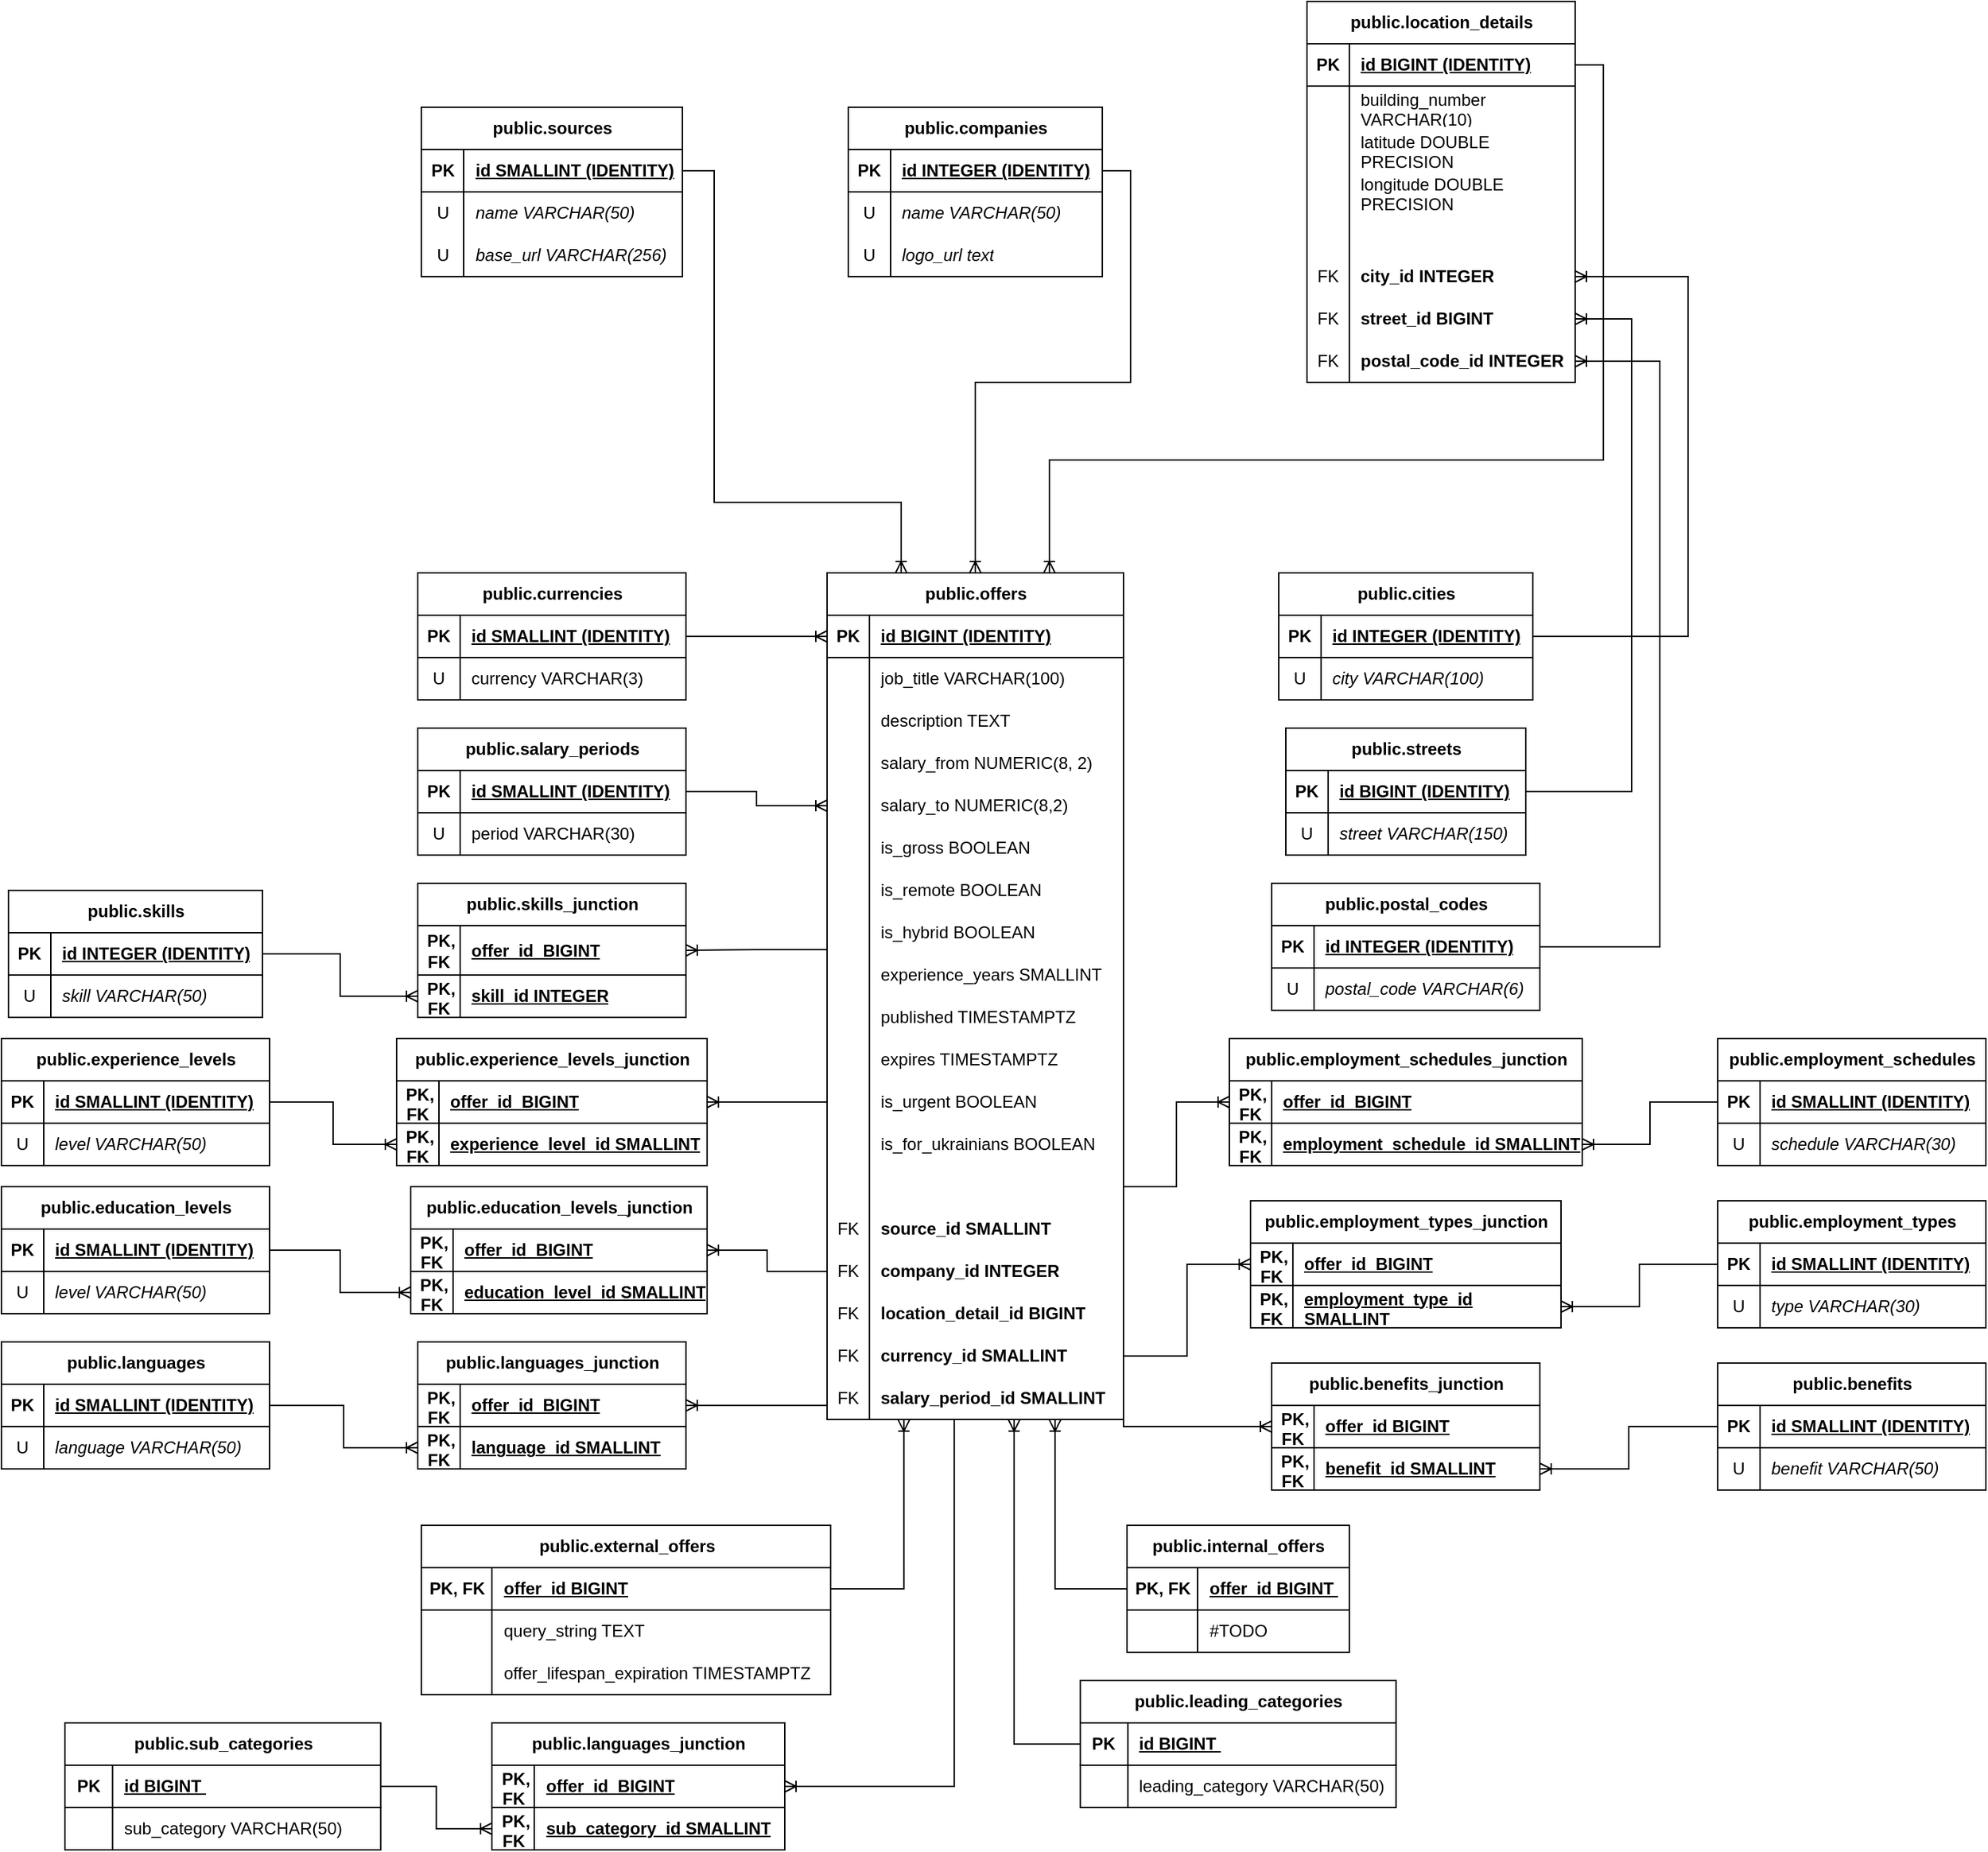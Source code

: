 <mxfile version="28.2.3">
  <diagram name="Strona-1" id="NRoaNfrheZ93uj9uQEAw">
    <mxGraphModel dx="980" dy="216" grid="1" gridSize="10" guides="1" tooltips="1" connect="1" arrows="1" fold="1" page="1" pageScale="1" pageWidth="827" pageHeight="1169" math="0" shadow="0">
      <root>
        <mxCell id="0" />
        <mxCell id="1" parent="0" />
        <mxCell id="EWpkEQD0zYlNd0u804Jd-1" value="public.offers" style="shape=table;startSize=30;container=1;collapsible=1;childLayout=tableLayout;fixedRows=1;rowLines=0;fontStyle=1;align=center;resizeLast=1;html=1;" parent="1" vertex="1">
          <mxGeometry x="610" y="1595" width="210" height="600" as="geometry" />
        </mxCell>
        <mxCell id="EWpkEQD0zYlNd0u804Jd-2" value="" style="shape=tableRow;horizontal=0;startSize=0;swimlaneHead=0;swimlaneBody=0;fillColor=none;collapsible=0;dropTarget=0;points=[[0,0.5],[1,0.5]];portConstraint=eastwest;top=0;left=0;right=0;bottom=1;" parent="EWpkEQD0zYlNd0u804Jd-1" vertex="1">
          <mxGeometry y="30" width="210" height="30" as="geometry" />
        </mxCell>
        <mxCell id="EWpkEQD0zYlNd0u804Jd-3" value="PK" style="shape=partialRectangle;connectable=0;fillColor=none;top=0;left=0;bottom=0;right=0;fontStyle=1;overflow=hidden;whiteSpace=wrap;html=1;" parent="EWpkEQD0zYlNd0u804Jd-2" vertex="1">
          <mxGeometry width="30" height="30" as="geometry">
            <mxRectangle width="30" height="30" as="alternateBounds" />
          </mxGeometry>
        </mxCell>
        <mxCell id="EWpkEQD0zYlNd0u804Jd-4" value="id BIGINT (IDENTITY)" style="shape=partialRectangle;connectable=0;fillColor=none;top=0;left=0;bottom=0;right=0;align=left;spacingLeft=6;fontStyle=5;overflow=hidden;whiteSpace=wrap;html=1;" parent="EWpkEQD0zYlNd0u804Jd-2" vertex="1">
          <mxGeometry x="30" width="180" height="30" as="geometry">
            <mxRectangle width="180" height="30" as="alternateBounds" />
          </mxGeometry>
        </mxCell>
        <mxCell id="EWpkEQD0zYlNd0u804Jd-5" value="" style="shape=tableRow;horizontal=0;startSize=0;swimlaneHead=0;swimlaneBody=0;fillColor=none;collapsible=0;dropTarget=0;points=[[0,0.5],[1,0.5]];portConstraint=eastwest;top=0;left=0;right=0;bottom=0;" parent="EWpkEQD0zYlNd0u804Jd-1" vertex="1">
          <mxGeometry y="60" width="210" height="30" as="geometry" />
        </mxCell>
        <mxCell id="EWpkEQD0zYlNd0u804Jd-6" value="" style="shape=partialRectangle;connectable=0;fillColor=none;top=0;left=0;bottom=0;right=0;editable=1;overflow=hidden;whiteSpace=wrap;html=1;" parent="EWpkEQD0zYlNd0u804Jd-5" vertex="1">
          <mxGeometry width="30" height="30" as="geometry">
            <mxRectangle width="30" height="30" as="alternateBounds" />
          </mxGeometry>
        </mxCell>
        <mxCell id="EWpkEQD0zYlNd0u804Jd-7" value="job_title VARCHAR(100)" style="shape=partialRectangle;connectable=0;fillColor=none;top=0;left=0;bottom=0;right=0;align=left;spacingLeft=6;overflow=hidden;whiteSpace=wrap;html=1;" parent="EWpkEQD0zYlNd0u804Jd-5" vertex="1">
          <mxGeometry x="30" width="180" height="30" as="geometry">
            <mxRectangle width="180" height="30" as="alternateBounds" />
          </mxGeometry>
        </mxCell>
        <mxCell id="EWpkEQD0zYlNd0u804Jd-8" value="" style="shape=tableRow;horizontal=0;startSize=0;swimlaneHead=0;swimlaneBody=0;fillColor=none;collapsible=0;dropTarget=0;points=[[0,0.5],[1,0.5]];portConstraint=eastwest;top=0;left=0;right=0;bottom=0;" parent="EWpkEQD0zYlNd0u804Jd-1" vertex="1">
          <mxGeometry y="90" width="210" height="30" as="geometry" />
        </mxCell>
        <mxCell id="EWpkEQD0zYlNd0u804Jd-9" value="" style="shape=partialRectangle;connectable=0;fillColor=none;top=0;left=0;bottom=0;right=0;editable=1;overflow=hidden;whiteSpace=wrap;html=1;" parent="EWpkEQD0zYlNd0u804Jd-8" vertex="1">
          <mxGeometry width="30" height="30" as="geometry">
            <mxRectangle width="30" height="30" as="alternateBounds" />
          </mxGeometry>
        </mxCell>
        <mxCell id="EWpkEQD0zYlNd0u804Jd-10" value="description TEXT" style="shape=partialRectangle;connectable=0;fillColor=none;top=0;left=0;bottom=0;right=0;align=left;spacingLeft=6;overflow=hidden;whiteSpace=wrap;html=1;" parent="EWpkEQD0zYlNd0u804Jd-8" vertex="1">
          <mxGeometry x="30" width="180" height="30" as="geometry">
            <mxRectangle width="180" height="30" as="alternateBounds" />
          </mxGeometry>
        </mxCell>
        <mxCell id="EWpkEQD0zYlNd0u804Jd-11" value="" style="shape=tableRow;horizontal=0;startSize=0;swimlaneHead=0;swimlaneBody=0;fillColor=none;collapsible=0;dropTarget=0;points=[[0,0.5],[1,0.5]];portConstraint=eastwest;top=0;left=0;right=0;bottom=0;" parent="EWpkEQD0zYlNd0u804Jd-1" vertex="1">
          <mxGeometry y="120" width="210" height="30" as="geometry" />
        </mxCell>
        <mxCell id="EWpkEQD0zYlNd0u804Jd-12" value="" style="shape=partialRectangle;connectable=0;fillColor=none;top=0;left=0;bottom=0;right=0;editable=1;overflow=hidden;whiteSpace=wrap;html=1;" parent="EWpkEQD0zYlNd0u804Jd-11" vertex="1">
          <mxGeometry width="30" height="30" as="geometry">
            <mxRectangle width="30" height="30" as="alternateBounds" />
          </mxGeometry>
        </mxCell>
        <mxCell id="EWpkEQD0zYlNd0u804Jd-13" value="salary_from NUMERIC(8, 2)" style="shape=partialRectangle;connectable=0;fillColor=none;top=0;left=0;bottom=0;right=0;align=left;spacingLeft=6;overflow=hidden;whiteSpace=wrap;html=1;" parent="EWpkEQD0zYlNd0u804Jd-11" vertex="1">
          <mxGeometry x="30" width="180" height="30" as="geometry">
            <mxRectangle width="180" height="30" as="alternateBounds" />
          </mxGeometry>
        </mxCell>
        <mxCell id="EWpkEQD0zYlNd0u804Jd-14" style="shape=tableRow;horizontal=0;startSize=0;swimlaneHead=0;swimlaneBody=0;fillColor=none;collapsible=0;dropTarget=0;points=[[0,0.5],[1,0.5]];portConstraint=eastwest;top=0;left=0;right=0;bottom=0;" parent="EWpkEQD0zYlNd0u804Jd-1" vertex="1">
          <mxGeometry y="150" width="210" height="30" as="geometry" />
        </mxCell>
        <mxCell id="EWpkEQD0zYlNd0u804Jd-15" style="shape=partialRectangle;connectable=0;fillColor=none;top=0;left=0;bottom=0;right=0;editable=1;overflow=hidden;whiteSpace=wrap;html=1;" parent="EWpkEQD0zYlNd0u804Jd-14" vertex="1">
          <mxGeometry width="30" height="30" as="geometry">
            <mxRectangle width="30" height="30" as="alternateBounds" />
          </mxGeometry>
        </mxCell>
        <mxCell id="EWpkEQD0zYlNd0u804Jd-16" value="salary_to NUMERIC(8,2)" style="shape=partialRectangle;connectable=0;fillColor=none;top=0;left=0;bottom=0;right=0;align=left;spacingLeft=6;overflow=hidden;whiteSpace=wrap;html=1;" parent="EWpkEQD0zYlNd0u804Jd-14" vertex="1">
          <mxGeometry x="30" width="180" height="30" as="geometry">
            <mxRectangle width="180" height="30" as="alternateBounds" />
          </mxGeometry>
        </mxCell>
        <mxCell id="EWpkEQD0zYlNd0u804Jd-17" style="shape=tableRow;horizontal=0;startSize=0;swimlaneHead=0;swimlaneBody=0;fillColor=none;collapsible=0;dropTarget=0;points=[[0,0.5],[1,0.5]];portConstraint=eastwest;top=0;left=0;right=0;bottom=0;" parent="EWpkEQD0zYlNd0u804Jd-1" vertex="1">
          <mxGeometry y="180" width="210" height="30" as="geometry" />
        </mxCell>
        <mxCell id="EWpkEQD0zYlNd0u804Jd-18" style="shape=partialRectangle;connectable=0;fillColor=none;top=0;left=0;bottom=0;right=0;editable=1;overflow=hidden;whiteSpace=wrap;html=1;" parent="EWpkEQD0zYlNd0u804Jd-17" vertex="1">
          <mxGeometry width="30" height="30" as="geometry">
            <mxRectangle width="30" height="30" as="alternateBounds" />
          </mxGeometry>
        </mxCell>
        <mxCell id="EWpkEQD0zYlNd0u804Jd-19" value="is_gross BOOLEAN" style="shape=partialRectangle;connectable=0;fillColor=none;top=0;left=0;bottom=0;right=0;align=left;spacingLeft=6;overflow=hidden;whiteSpace=wrap;html=1;" parent="EWpkEQD0zYlNd0u804Jd-17" vertex="1">
          <mxGeometry x="30" width="180" height="30" as="geometry">
            <mxRectangle width="180" height="30" as="alternateBounds" />
          </mxGeometry>
        </mxCell>
        <mxCell id="EWpkEQD0zYlNd0u804Jd-20" style="shape=tableRow;horizontal=0;startSize=0;swimlaneHead=0;swimlaneBody=0;fillColor=none;collapsible=0;dropTarget=0;points=[[0,0.5],[1,0.5]];portConstraint=eastwest;top=0;left=0;right=0;bottom=0;" parent="EWpkEQD0zYlNd0u804Jd-1" vertex="1">
          <mxGeometry y="210" width="210" height="30" as="geometry" />
        </mxCell>
        <mxCell id="EWpkEQD0zYlNd0u804Jd-21" style="shape=partialRectangle;connectable=0;fillColor=none;top=0;left=0;bottom=0;right=0;editable=1;overflow=hidden;whiteSpace=wrap;html=1;" parent="EWpkEQD0zYlNd0u804Jd-20" vertex="1">
          <mxGeometry width="30" height="30" as="geometry">
            <mxRectangle width="30" height="30" as="alternateBounds" />
          </mxGeometry>
        </mxCell>
        <mxCell id="EWpkEQD0zYlNd0u804Jd-22" value="is_remote BOOLEAN" style="shape=partialRectangle;connectable=0;fillColor=none;top=0;left=0;bottom=0;right=0;align=left;spacingLeft=6;overflow=hidden;whiteSpace=wrap;html=1;" parent="EWpkEQD0zYlNd0u804Jd-20" vertex="1">
          <mxGeometry x="30" width="180" height="30" as="geometry">
            <mxRectangle width="180" height="30" as="alternateBounds" />
          </mxGeometry>
        </mxCell>
        <mxCell id="EWpkEQD0zYlNd0u804Jd-23" style="shape=tableRow;horizontal=0;startSize=0;swimlaneHead=0;swimlaneBody=0;fillColor=none;collapsible=0;dropTarget=0;points=[[0,0.5],[1,0.5]];portConstraint=eastwest;top=0;left=0;right=0;bottom=0;" parent="EWpkEQD0zYlNd0u804Jd-1" vertex="1">
          <mxGeometry y="240" width="210" height="30" as="geometry" />
        </mxCell>
        <mxCell id="EWpkEQD0zYlNd0u804Jd-24" style="shape=partialRectangle;connectable=0;fillColor=none;top=0;left=0;bottom=0;right=0;editable=1;overflow=hidden;whiteSpace=wrap;html=1;" parent="EWpkEQD0zYlNd0u804Jd-23" vertex="1">
          <mxGeometry width="30" height="30" as="geometry">
            <mxRectangle width="30" height="30" as="alternateBounds" />
          </mxGeometry>
        </mxCell>
        <mxCell id="EWpkEQD0zYlNd0u804Jd-25" value="is_hybrid BOOLEAN" style="shape=partialRectangle;connectable=0;fillColor=none;top=0;left=0;bottom=0;right=0;align=left;spacingLeft=6;overflow=hidden;whiteSpace=wrap;html=1;" parent="EWpkEQD0zYlNd0u804Jd-23" vertex="1">
          <mxGeometry x="30" width="180" height="30" as="geometry">
            <mxRectangle width="180" height="30" as="alternateBounds" />
          </mxGeometry>
        </mxCell>
        <mxCell id="EWpkEQD0zYlNd0u804Jd-26" style="shape=tableRow;horizontal=0;startSize=0;swimlaneHead=0;swimlaneBody=0;fillColor=none;collapsible=0;dropTarget=0;points=[[0,0.5],[1,0.5]];portConstraint=eastwest;top=0;left=0;right=0;bottom=0;" parent="EWpkEQD0zYlNd0u804Jd-1" vertex="1">
          <mxGeometry y="270" width="210" height="30" as="geometry" />
        </mxCell>
        <mxCell id="EWpkEQD0zYlNd0u804Jd-27" style="shape=partialRectangle;connectable=0;fillColor=none;top=0;left=0;bottom=0;right=0;editable=1;overflow=hidden;whiteSpace=wrap;html=1;" parent="EWpkEQD0zYlNd0u804Jd-26" vertex="1">
          <mxGeometry width="30" height="30" as="geometry">
            <mxRectangle width="30" height="30" as="alternateBounds" />
          </mxGeometry>
        </mxCell>
        <mxCell id="EWpkEQD0zYlNd0u804Jd-28" value="experience_years SMALLINT" style="shape=partialRectangle;connectable=0;fillColor=none;top=0;left=0;bottom=0;right=0;align=left;spacingLeft=6;overflow=hidden;whiteSpace=wrap;html=1;" parent="EWpkEQD0zYlNd0u804Jd-26" vertex="1">
          <mxGeometry x="30" width="180" height="30" as="geometry">
            <mxRectangle width="180" height="30" as="alternateBounds" />
          </mxGeometry>
        </mxCell>
        <mxCell id="EWpkEQD0zYlNd0u804Jd-29" style="shape=tableRow;horizontal=0;startSize=0;swimlaneHead=0;swimlaneBody=0;fillColor=none;collapsible=0;dropTarget=0;points=[[0,0.5],[1,0.5]];portConstraint=eastwest;top=0;left=0;right=0;bottom=0;" parent="EWpkEQD0zYlNd0u804Jd-1" vertex="1">
          <mxGeometry y="300" width="210" height="30" as="geometry" />
        </mxCell>
        <mxCell id="EWpkEQD0zYlNd0u804Jd-30" style="shape=partialRectangle;connectable=0;fillColor=none;top=0;left=0;bottom=0;right=0;editable=1;overflow=hidden;whiteSpace=wrap;html=1;" parent="EWpkEQD0zYlNd0u804Jd-29" vertex="1">
          <mxGeometry width="30" height="30" as="geometry">
            <mxRectangle width="30" height="30" as="alternateBounds" />
          </mxGeometry>
        </mxCell>
        <mxCell id="EWpkEQD0zYlNd0u804Jd-31" value="published TIMESTAMPTZ" style="shape=partialRectangle;connectable=0;fillColor=none;top=0;left=0;bottom=0;right=0;align=left;spacingLeft=6;overflow=hidden;whiteSpace=wrap;html=1;" parent="EWpkEQD0zYlNd0u804Jd-29" vertex="1">
          <mxGeometry x="30" width="180" height="30" as="geometry">
            <mxRectangle width="180" height="30" as="alternateBounds" />
          </mxGeometry>
        </mxCell>
        <mxCell id="EWpkEQD0zYlNd0u804Jd-32" style="shape=tableRow;horizontal=0;startSize=0;swimlaneHead=0;swimlaneBody=0;fillColor=none;collapsible=0;dropTarget=0;points=[[0,0.5],[1,0.5]];portConstraint=eastwest;top=0;left=0;right=0;bottom=0;" parent="EWpkEQD0zYlNd0u804Jd-1" vertex="1">
          <mxGeometry y="330" width="210" height="30" as="geometry" />
        </mxCell>
        <mxCell id="EWpkEQD0zYlNd0u804Jd-33" style="shape=partialRectangle;connectable=0;fillColor=none;top=0;left=0;bottom=0;right=0;editable=1;overflow=hidden;whiteSpace=wrap;html=1;" parent="EWpkEQD0zYlNd0u804Jd-32" vertex="1">
          <mxGeometry width="30" height="30" as="geometry">
            <mxRectangle width="30" height="30" as="alternateBounds" />
          </mxGeometry>
        </mxCell>
        <mxCell id="EWpkEQD0zYlNd0u804Jd-34" value="expires TIMESTAMPTZ" style="shape=partialRectangle;connectable=0;fillColor=none;top=0;left=0;bottom=0;right=0;align=left;spacingLeft=6;overflow=hidden;whiteSpace=wrap;html=1;" parent="EWpkEQD0zYlNd0u804Jd-32" vertex="1">
          <mxGeometry x="30" width="180" height="30" as="geometry">
            <mxRectangle width="180" height="30" as="alternateBounds" />
          </mxGeometry>
        </mxCell>
        <mxCell id="EWpkEQD0zYlNd0u804Jd-35" style="shape=tableRow;horizontal=0;startSize=0;swimlaneHead=0;swimlaneBody=0;fillColor=none;collapsible=0;dropTarget=0;points=[[0,0.5],[1,0.5]];portConstraint=eastwest;top=0;left=0;right=0;bottom=0;" parent="EWpkEQD0zYlNd0u804Jd-1" vertex="1">
          <mxGeometry y="360" width="210" height="30" as="geometry" />
        </mxCell>
        <mxCell id="EWpkEQD0zYlNd0u804Jd-36" style="shape=partialRectangle;connectable=0;fillColor=none;top=0;left=0;bottom=0;right=0;editable=1;overflow=hidden;whiteSpace=wrap;html=1;" parent="EWpkEQD0zYlNd0u804Jd-35" vertex="1">
          <mxGeometry width="30" height="30" as="geometry">
            <mxRectangle width="30" height="30" as="alternateBounds" />
          </mxGeometry>
        </mxCell>
        <mxCell id="EWpkEQD0zYlNd0u804Jd-37" value="is_urgent BOOLEAN" style="shape=partialRectangle;connectable=0;fillColor=none;top=0;left=0;bottom=0;right=0;align=left;spacingLeft=6;overflow=hidden;whiteSpace=wrap;html=1;" parent="EWpkEQD0zYlNd0u804Jd-35" vertex="1">
          <mxGeometry x="30" width="180" height="30" as="geometry">
            <mxRectangle width="180" height="30" as="alternateBounds" />
          </mxGeometry>
        </mxCell>
        <mxCell id="EWpkEQD0zYlNd0u804Jd-38" style="shape=tableRow;horizontal=0;startSize=0;swimlaneHead=0;swimlaneBody=0;fillColor=none;collapsible=0;dropTarget=0;points=[[0,0.5],[1,0.5]];portConstraint=eastwest;top=0;left=0;right=0;bottom=0;" parent="EWpkEQD0zYlNd0u804Jd-1" vertex="1">
          <mxGeometry y="390" width="210" height="30" as="geometry" />
        </mxCell>
        <mxCell id="EWpkEQD0zYlNd0u804Jd-39" style="shape=partialRectangle;connectable=0;fillColor=none;top=0;left=0;bottom=0;right=0;editable=1;overflow=hidden;whiteSpace=wrap;html=1;" parent="EWpkEQD0zYlNd0u804Jd-38" vertex="1">
          <mxGeometry width="30" height="30" as="geometry">
            <mxRectangle width="30" height="30" as="alternateBounds" />
          </mxGeometry>
        </mxCell>
        <mxCell id="EWpkEQD0zYlNd0u804Jd-40" value="is_for_ukrainians BOOLEAN" style="shape=partialRectangle;connectable=0;fillColor=none;top=0;left=0;bottom=0;right=0;align=left;spacingLeft=6;overflow=hidden;whiteSpace=wrap;html=1;" parent="EWpkEQD0zYlNd0u804Jd-38" vertex="1">
          <mxGeometry x="30" width="180" height="30" as="geometry">
            <mxRectangle width="180" height="30" as="alternateBounds" />
          </mxGeometry>
        </mxCell>
        <mxCell id="EWpkEQD0zYlNd0u804Jd-70" style="shape=tableRow;horizontal=0;startSize=0;swimlaneHead=0;swimlaneBody=0;fillColor=none;collapsible=0;dropTarget=0;points=[[0,0.5],[1,0.5]];portConstraint=eastwest;top=0;left=0;right=0;bottom=0;" parent="EWpkEQD0zYlNd0u804Jd-1" vertex="1">
          <mxGeometry y="420" width="210" height="30" as="geometry" />
        </mxCell>
        <mxCell id="EWpkEQD0zYlNd0u804Jd-71" style="shape=partialRectangle;connectable=0;fillColor=none;top=0;left=0;bottom=0;right=0;editable=1;overflow=hidden;whiteSpace=wrap;html=1;" parent="EWpkEQD0zYlNd0u804Jd-70" vertex="1">
          <mxGeometry width="30" height="30" as="geometry">
            <mxRectangle width="30" height="30" as="alternateBounds" />
          </mxGeometry>
        </mxCell>
        <mxCell id="EWpkEQD0zYlNd0u804Jd-72" style="shape=partialRectangle;connectable=0;fillColor=none;top=0;left=0;bottom=0;right=0;align=left;spacingLeft=6;overflow=hidden;whiteSpace=wrap;html=1;" parent="EWpkEQD0zYlNd0u804Jd-70" vertex="1">
          <mxGeometry x="30" width="180" height="30" as="geometry">
            <mxRectangle width="180" height="30" as="alternateBounds" />
          </mxGeometry>
        </mxCell>
        <mxCell id="EWpkEQD0zYlNd0u804Jd-41" style="shape=tableRow;horizontal=0;startSize=0;swimlaneHead=0;swimlaneBody=0;fillColor=none;collapsible=0;dropTarget=0;points=[[0,0.5],[1,0.5]];portConstraint=eastwest;top=0;left=0;right=0;bottom=0;" parent="EWpkEQD0zYlNd0u804Jd-1" vertex="1">
          <mxGeometry y="450" width="210" height="30" as="geometry" />
        </mxCell>
        <mxCell id="EWpkEQD0zYlNd0u804Jd-42" value="FK" style="shape=partialRectangle;connectable=0;fillColor=none;top=0;left=0;bottom=0;right=0;editable=1;overflow=hidden;whiteSpace=wrap;html=1;" parent="EWpkEQD0zYlNd0u804Jd-41" vertex="1">
          <mxGeometry width="30" height="30" as="geometry">
            <mxRectangle width="30" height="30" as="alternateBounds" />
          </mxGeometry>
        </mxCell>
        <mxCell id="EWpkEQD0zYlNd0u804Jd-43" value="source_id SMALLINT" style="shape=partialRectangle;connectable=0;fillColor=none;top=0;left=0;bottom=0;right=0;align=left;spacingLeft=6;overflow=hidden;whiteSpace=wrap;html=1;fontStyle=1" parent="EWpkEQD0zYlNd0u804Jd-41" vertex="1">
          <mxGeometry x="30" width="180" height="30" as="geometry">
            <mxRectangle width="180" height="30" as="alternateBounds" />
          </mxGeometry>
        </mxCell>
        <mxCell id="EWpkEQD0zYlNd0u804Jd-44" style="shape=tableRow;horizontal=0;startSize=0;swimlaneHead=0;swimlaneBody=0;fillColor=none;collapsible=0;dropTarget=0;points=[[0,0.5],[1,0.5]];portConstraint=eastwest;top=0;left=0;right=0;bottom=0;" parent="EWpkEQD0zYlNd0u804Jd-1" vertex="1">
          <mxGeometry y="480" width="210" height="30" as="geometry" />
        </mxCell>
        <mxCell id="EWpkEQD0zYlNd0u804Jd-45" value="FK" style="shape=partialRectangle;connectable=0;fillColor=none;top=0;left=0;bottom=0;right=0;editable=1;overflow=hidden;whiteSpace=wrap;html=1;" parent="EWpkEQD0zYlNd0u804Jd-44" vertex="1">
          <mxGeometry width="30" height="30" as="geometry">
            <mxRectangle width="30" height="30" as="alternateBounds" />
          </mxGeometry>
        </mxCell>
        <mxCell id="EWpkEQD0zYlNd0u804Jd-46" value="company_id INTEGER" style="shape=partialRectangle;connectable=0;fillColor=none;top=0;left=0;bottom=0;right=0;align=left;spacingLeft=6;overflow=hidden;whiteSpace=wrap;html=1;fontStyle=1" parent="EWpkEQD0zYlNd0u804Jd-44" vertex="1">
          <mxGeometry x="30" width="180" height="30" as="geometry">
            <mxRectangle width="180" height="30" as="alternateBounds" />
          </mxGeometry>
        </mxCell>
        <mxCell id="EWpkEQD0zYlNd0u804Jd-47" style="shape=tableRow;horizontal=0;startSize=0;swimlaneHead=0;swimlaneBody=0;fillColor=none;collapsible=0;dropTarget=0;points=[[0,0.5],[1,0.5]];portConstraint=eastwest;top=0;left=0;right=0;bottom=0;" parent="EWpkEQD0zYlNd0u804Jd-1" vertex="1">
          <mxGeometry y="510" width="210" height="30" as="geometry" />
        </mxCell>
        <mxCell id="EWpkEQD0zYlNd0u804Jd-48" value="FK" style="shape=partialRectangle;connectable=0;fillColor=none;top=0;left=0;bottom=0;right=0;editable=1;overflow=hidden;whiteSpace=wrap;html=1;" parent="EWpkEQD0zYlNd0u804Jd-47" vertex="1">
          <mxGeometry width="30" height="30" as="geometry">
            <mxRectangle width="30" height="30" as="alternateBounds" />
          </mxGeometry>
        </mxCell>
        <mxCell id="EWpkEQD0zYlNd0u804Jd-49" value="location_detail_id BIGINT" style="shape=partialRectangle;connectable=0;fillColor=none;top=0;left=0;bottom=0;right=0;align=left;spacingLeft=6;overflow=hidden;whiteSpace=wrap;html=1;fontStyle=1" parent="EWpkEQD0zYlNd0u804Jd-47" vertex="1">
          <mxGeometry x="30" width="180" height="30" as="geometry">
            <mxRectangle width="180" height="30" as="alternateBounds" />
          </mxGeometry>
        </mxCell>
        <mxCell id="EWpkEQD0zYlNd0u804Jd-50" style="shape=tableRow;horizontal=0;startSize=0;swimlaneHead=0;swimlaneBody=0;fillColor=none;collapsible=0;dropTarget=0;points=[[0,0.5],[1,0.5]];portConstraint=eastwest;top=0;left=0;right=0;bottom=0;" parent="EWpkEQD0zYlNd0u804Jd-1" vertex="1">
          <mxGeometry y="540" width="210" height="30" as="geometry" />
        </mxCell>
        <mxCell id="EWpkEQD0zYlNd0u804Jd-51" value="FK" style="shape=partialRectangle;connectable=0;fillColor=none;top=0;left=0;bottom=0;right=0;editable=1;overflow=hidden;whiteSpace=wrap;html=1;" parent="EWpkEQD0zYlNd0u804Jd-50" vertex="1">
          <mxGeometry width="30" height="30" as="geometry">
            <mxRectangle width="30" height="30" as="alternateBounds" />
          </mxGeometry>
        </mxCell>
        <mxCell id="EWpkEQD0zYlNd0u804Jd-52" value="currency_id SMALLINT" style="shape=partialRectangle;connectable=0;fillColor=none;top=0;left=0;bottom=0;right=0;align=left;spacingLeft=6;overflow=hidden;whiteSpace=wrap;html=1;fontStyle=1" parent="EWpkEQD0zYlNd0u804Jd-50" vertex="1">
          <mxGeometry x="30" width="180" height="30" as="geometry">
            <mxRectangle width="180" height="30" as="alternateBounds" />
          </mxGeometry>
        </mxCell>
        <mxCell id="EWpkEQD0zYlNd0u804Jd-53" style="shape=tableRow;horizontal=0;startSize=0;swimlaneHead=0;swimlaneBody=0;fillColor=none;collapsible=0;dropTarget=0;points=[[0,0.5],[1,0.5]];portConstraint=eastwest;top=0;left=0;right=0;bottom=0;" parent="EWpkEQD0zYlNd0u804Jd-1" vertex="1">
          <mxGeometry y="570" width="210" height="30" as="geometry" />
        </mxCell>
        <mxCell id="EWpkEQD0zYlNd0u804Jd-54" value="FK" style="shape=partialRectangle;connectable=0;fillColor=none;top=0;left=0;bottom=0;right=0;editable=1;overflow=hidden;whiteSpace=wrap;html=1;" parent="EWpkEQD0zYlNd0u804Jd-53" vertex="1">
          <mxGeometry width="30" height="30" as="geometry">
            <mxRectangle width="30" height="30" as="alternateBounds" />
          </mxGeometry>
        </mxCell>
        <mxCell id="EWpkEQD0zYlNd0u804Jd-55" value="salary_period_id SMALLINT" style="shape=partialRectangle;connectable=0;fillColor=none;top=0;left=0;bottom=0;right=0;align=left;spacingLeft=6;overflow=hidden;whiteSpace=wrap;html=1;fontStyle=1" parent="EWpkEQD0zYlNd0u804Jd-53" vertex="1">
          <mxGeometry x="30" width="180" height="30" as="geometry">
            <mxRectangle width="180" height="30" as="alternateBounds" />
          </mxGeometry>
        </mxCell>
        <mxCell id="EWpkEQD0zYlNd0u804Jd-73" value="public.cities" style="shape=table;startSize=30;container=1;collapsible=1;childLayout=tableLayout;fixedRows=1;rowLines=0;fontStyle=1;align=center;resizeLast=1;html=1;" parent="1" vertex="1">
          <mxGeometry x="930" y="1595" width="180" height="90" as="geometry" />
        </mxCell>
        <mxCell id="EWpkEQD0zYlNd0u804Jd-74" value="" style="shape=tableRow;horizontal=0;startSize=0;swimlaneHead=0;swimlaneBody=0;fillColor=none;collapsible=0;dropTarget=0;points=[[0,0.5],[1,0.5]];portConstraint=eastwest;top=0;left=0;right=0;bottom=1;" parent="EWpkEQD0zYlNd0u804Jd-73" vertex="1">
          <mxGeometry y="30" width="180" height="30" as="geometry" />
        </mxCell>
        <mxCell id="EWpkEQD0zYlNd0u804Jd-75" value="PK" style="shape=partialRectangle;connectable=0;fillColor=none;top=0;left=0;bottom=0;right=0;fontStyle=1;overflow=hidden;whiteSpace=wrap;html=1;" parent="EWpkEQD0zYlNd0u804Jd-74" vertex="1">
          <mxGeometry width="30" height="30" as="geometry">
            <mxRectangle width="30" height="30" as="alternateBounds" />
          </mxGeometry>
        </mxCell>
        <mxCell id="EWpkEQD0zYlNd0u804Jd-76" value="id INTEGER (IDENTITY)" style="shape=partialRectangle;connectable=0;fillColor=none;top=0;left=0;bottom=0;right=0;align=left;spacingLeft=6;fontStyle=5;overflow=hidden;whiteSpace=wrap;html=1;" parent="EWpkEQD0zYlNd0u804Jd-74" vertex="1">
          <mxGeometry x="30" width="150" height="30" as="geometry">
            <mxRectangle width="150" height="30" as="alternateBounds" />
          </mxGeometry>
        </mxCell>
        <mxCell id="EWpkEQD0zYlNd0u804Jd-77" value="" style="shape=tableRow;horizontal=0;startSize=0;swimlaneHead=0;swimlaneBody=0;fillColor=none;collapsible=0;dropTarget=0;points=[[0,0.5],[1,0.5]];portConstraint=eastwest;top=0;left=0;right=0;bottom=0;" parent="EWpkEQD0zYlNd0u804Jd-73" vertex="1">
          <mxGeometry y="60" width="180" height="30" as="geometry" />
        </mxCell>
        <mxCell id="EWpkEQD0zYlNd0u804Jd-78" value="U" style="shape=partialRectangle;connectable=0;fillColor=none;top=0;left=0;bottom=0;right=0;editable=1;overflow=hidden;whiteSpace=wrap;html=1;" parent="EWpkEQD0zYlNd0u804Jd-77" vertex="1">
          <mxGeometry width="30" height="30" as="geometry">
            <mxRectangle width="30" height="30" as="alternateBounds" />
          </mxGeometry>
        </mxCell>
        <mxCell id="EWpkEQD0zYlNd0u804Jd-79" value="city VARCHAR(100)" style="shape=partialRectangle;connectable=0;fillColor=none;top=0;left=0;bottom=0;right=0;align=left;spacingLeft=6;overflow=hidden;whiteSpace=wrap;html=1;fontStyle=2" parent="EWpkEQD0zYlNd0u804Jd-77" vertex="1">
          <mxGeometry x="30" width="150" height="30" as="geometry">
            <mxRectangle width="150" height="30" as="alternateBounds" />
          </mxGeometry>
        </mxCell>
        <mxCell id="EWpkEQD0zYlNd0u804Jd-86" value="public.postal_codes" style="shape=table;startSize=30;container=1;collapsible=1;childLayout=tableLayout;fixedRows=1;rowLines=0;fontStyle=1;align=center;resizeLast=1;html=1;" parent="1" vertex="1">
          <mxGeometry x="925" y="1815" width="190" height="90" as="geometry" />
        </mxCell>
        <mxCell id="EWpkEQD0zYlNd0u804Jd-87" value="" style="shape=tableRow;horizontal=0;startSize=0;swimlaneHead=0;swimlaneBody=0;fillColor=none;collapsible=0;dropTarget=0;points=[[0,0.5],[1,0.5]];portConstraint=eastwest;top=0;left=0;right=0;bottom=1;" parent="EWpkEQD0zYlNd0u804Jd-86" vertex="1">
          <mxGeometry y="30" width="190" height="30" as="geometry" />
        </mxCell>
        <mxCell id="EWpkEQD0zYlNd0u804Jd-88" value="PK" style="shape=partialRectangle;connectable=0;fillColor=none;top=0;left=0;bottom=0;right=0;fontStyle=1;overflow=hidden;whiteSpace=wrap;html=1;" parent="EWpkEQD0zYlNd0u804Jd-87" vertex="1">
          <mxGeometry width="30" height="30" as="geometry">
            <mxRectangle width="30" height="30" as="alternateBounds" />
          </mxGeometry>
        </mxCell>
        <mxCell id="EWpkEQD0zYlNd0u804Jd-89" value="id INTEGER (IDENTITY)" style="shape=partialRectangle;connectable=0;fillColor=none;top=0;left=0;bottom=0;right=0;align=left;spacingLeft=6;fontStyle=5;overflow=hidden;whiteSpace=wrap;html=1;" parent="EWpkEQD0zYlNd0u804Jd-87" vertex="1">
          <mxGeometry x="30" width="160" height="30" as="geometry">
            <mxRectangle width="160" height="30" as="alternateBounds" />
          </mxGeometry>
        </mxCell>
        <mxCell id="EWpkEQD0zYlNd0u804Jd-90" value="" style="shape=tableRow;horizontal=0;startSize=0;swimlaneHead=0;swimlaneBody=0;fillColor=none;collapsible=0;dropTarget=0;points=[[0,0.5],[1,0.5]];portConstraint=eastwest;top=0;left=0;right=0;bottom=0;" parent="EWpkEQD0zYlNd0u804Jd-86" vertex="1">
          <mxGeometry y="60" width="190" height="30" as="geometry" />
        </mxCell>
        <mxCell id="EWpkEQD0zYlNd0u804Jd-91" value="U" style="shape=partialRectangle;connectable=0;fillColor=none;top=0;left=0;bottom=0;right=0;editable=1;overflow=hidden;whiteSpace=wrap;html=1;" parent="EWpkEQD0zYlNd0u804Jd-90" vertex="1">
          <mxGeometry width="30" height="30" as="geometry">
            <mxRectangle width="30" height="30" as="alternateBounds" />
          </mxGeometry>
        </mxCell>
        <mxCell id="EWpkEQD0zYlNd0u804Jd-92" value="postal_code VARCHAR(6)" style="shape=partialRectangle;connectable=0;fillColor=none;top=0;left=0;bottom=0;right=0;align=left;spacingLeft=6;overflow=hidden;whiteSpace=wrap;html=1;fontStyle=2" parent="EWpkEQD0zYlNd0u804Jd-90" vertex="1">
          <mxGeometry x="30" width="160" height="30" as="geometry">
            <mxRectangle width="160" height="30" as="alternateBounds" />
          </mxGeometry>
        </mxCell>
        <mxCell id="EWpkEQD0zYlNd0u804Jd-93" value="public.streets" style="shape=table;startSize=30;container=1;collapsible=1;childLayout=tableLayout;fixedRows=1;rowLines=0;fontStyle=1;align=center;resizeLast=1;html=1;" parent="1" vertex="1">
          <mxGeometry x="935" y="1705" width="170" height="90" as="geometry" />
        </mxCell>
        <mxCell id="EWpkEQD0zYlNd0u804Jd-94" value="" style="shape=tableRow;horizontal=0;startSize=0;swimlaneHead=0;swimlaneBody=0;fillColor=none;collapsible=0;dropTarget=0;points=[[0,0.5],[1,0.5]];portConstraint=eastwest;top=0;left=0;right=0;bottom=1;" parent="EWpkEQD0zYlNd0u804Jd-93" vertex="1">
          <mxGeometry y="30" width="170" height="30" as="geometry" />
        </mxCell>
        <mxCell id="EWpkEQD0zYlNd0u804Jd-95" value="PK" style="shape=partialRectangle;connectable=0;fillColor=none;top=0;left=0;bottom=0;right=0;fontStyle=1;overflow=hidden;whiteSpace=wrap;html=1;" parent="EWpkEQD0zYlNd0u804Jd-94" vertex="1">
          <mxGeometry width="30" height="30" as="geometry">
            <mxRectangle width="30" height="30" as="alternateBounds" />
          </mxGeometry>
        </mxCell>
        <mxCell id="EWpkEQD0zYlNd0u804Jd-96" value="id BIGINT (IDENTITY)" style="shape=partialRectangle;connectable=0;fillColor=none;top=0;left=0;bottom=0;right=0;align=left;spacingLeft=6;fontStyle=5;overflow=hidden;whiteSpace=wrap;html=1;" parent="EWpkEQD0zYlNd0u804Jd-94" vertex="1">
          <mxGeometry x="30" width="140" height="30" as="geometry">
            <mxRectangle width="140" height="30" as="alternateBounds" />
          </mxGeometry>
        </mxCell>
        <mxCell id="EWpkEQD0zYlNd0u804Jd-97" value="" style="shape=tableRow;horizontal=0;startSize=0;swimlaneHead=0;swimlaneBody=0;fillColor=none;collapsible=0;dropTarget=0;points=[[0,0.5],[1,0.5]];portConstraint=eastwest;top=0;left=0;right=0;bottom=0;" parent="EWpkEQD0zYlNd0u804Jd-93" vertex="1">
          <mxGeometry y="60" width="170" height="30" as="geometry" />
        </mxCell>
        <mxCell id="EWpkEQD0zYlNd0u804Jd-98" value="U" style="shape=partialRectangle;connectable=0;fillColor=none;top=0;left=0;bottom=0;right=0;editable=1;overflow=hidden;whiteSpace=wrap;html=1;" parent="EWpkEQD0zYlNd0u804Jd-97" vertex="1">
          <mxGeometry width="30" height="30" as="geometry">
            <mxRectangle width="30" height="30" as="alternateBounds" />
          </mxGeometry>
        </mxCell>
        <mxCell id="EWpkEQD0zYlNd0u804Jd-99" value="street VARCHAR(150)" style="shape=partialRectangle;connectable=0;fillColor=none;top=0;left=0;bottom=0;right=0;align=left;spacingLeft=6;overflow=hidden;whiteSpace=wrap;html=1;fontStyle=2" parent="EWpkEQD0zYlNd0u804Jd-97" vertex="1">
          <mxGeometry x="30" width="140" height="30" as="geometry">
            <mxRectangle width="140" height="30" as="alternateBounds" />
          </mxGeometry>
        </mxCell>
        <mxCell id="EWpkEQD0zYlNd0u804Jd-100" value="public.companies" style="shape=table;startSize=30;container=1;collapsible=1;childLayout=tableLayout;fixedRows=1;rowLines=0;fontStyle=1;align=center;resizeLast=1;html=1;" parent="1" vertex="1">
          <mxGeometry x="625" y="1265" width="180" height="120" as="geometry" />
        </mxCell>
        <mxCell id="EWpkEQD0zYlNd0u804Jd-101" value="" style="shape=tableRow;horizontal=0;startSize=0;swimlaneHead=0;swimlaneBody=0;fillColor=none;collapsible=0;dropTarget=0;points=[[0,0.5],[1,0.5]];portConstraint=eastwest;top=0;left=0;right=0;bottom=1;" parent="EWpkEQD0zYlNd0u804Jd-100" vertex="1">
          <mxGeometry y="30" width="180" height="30" as="geometry" />
        </mxCell>
        <mxCell id="EWpkEQD0zYlNd0u804Jd-102" value="PK" style="shape=partialRectangle;connectable=0;fillColor=none;top=0;left=0;bottom=0;right=0;fontStyle=1;overflow=hidden;whiteSpace=wrap;html=1;" parent="EWpkEQD0zYlNd0u804Jd-101" vertex="1">
          <mxGeometry width="30" height="30" as="geometry">
            <mxRectangle width="30" height="30" as="alternateBounds" />
          </mxGeometry>
        </mxCell>
        <mxCell id="EWpkEQD0zYlNd0u804Jd-103" value="id INTEGER (IDENTITY)" style="shape=partialRectangle;connectable=0;fillColor=none;top=0;left=0;bottom=0;right=0;align=left;spacingLeft=6;fontStyle=5;overflow=hidden;whiteSpace=wrap;html=1;" parent="EWpkEQD0zYlNd0u804Jd-101" vertex="1">
          <mxGeometry x="30" width="150" height="30" as="geometry">
            <mxRectangle width="150" height="30" as="alternateBounds" />
          </mxGeometry>
        </mxCell>
        <mxCell id="EWpkEQD0zYlNd0u804Jd-104" value="" style="shape=tableRow;horizontal=0;startSize=0;swimlaneHead=0;swimlaneBody=0;fillColor=none;collapsible=0;dropTarget=0;points=[[0,0.5],[1,0.5]];portConstraint=eastwest;top=0;left=0;right=0;bottom=0;" parent="EWpkEQD0zYlNd0u804Jd-100" vertex="1">
          <mxGeometry y="60" width="180" height="30" as="geometry" />
        </mxCell>
        <mxCell id="EWpkEQD0zYlNd0u804Jd-105" value="U" style="shape=partialRectangle;connectable=0;fillColor=none;top=0;left=0;bottom=0;right=0;editable=1;overflow=hidden;whiteSpace=wrap;html=1;" parent="EWpkEQD0zYlNd0u804Jd-104" vertex="1">
          <mxGeometry width="30" height="30" as="geometry">
            <mxRectangle width="30" height="30" as="alternateBounds" />
          </mxGeometry>
        </mxCell>
        <mxCell id="EWpkEQD0zYlNd0u804Jd-106" value="name VARCHAR(50)" style="shape=partialRectangle;connectable=0;fillColor=none;top=0;left=0;bottom=0;right=0;align=left;spacingLeft=6;overflow=hidden;whiteSpace=wrap;html=1;fontStyle=2" parent="EWpkEQD0zYlNd0u804Jd-104" vertex="1">
          <mxGeometry x="30" width="150" height="30" as="geometry">
            <mxRectangle width="150" height="30" as="alternateBounds" />
          </mxGeometry>
        </mxCell>
        <mxCell id="EWpkEQD0zYlNd0u804Jd-107" style="shape=tableRow;horizontal=0;startSize=0;swimlaneHead=0;swimlaneBody=0;fillColor=none;collapsible=0;dropTarget=0;points=[[0,0.5],[1,0.5]];portConstraint=eastwest;top=0;left=0;right=0;bottom=0;" parent="EWpkEQD0zYlNd0u804Jd-100" vertex="1">
          <mxGeometry y="90" width="180" height="30" as="geometry" />
        </mxCell>
        <mxCell id="EWpkEQD0zYlNd0u804Jd-108" value="U" style="shape=partialRectangle;connectable=0;fillColor=none;top=0;left=0;bottom=0;right=0;editable=1;overflow=hidden;whiteSpace=wrap;html=1;" parent="EWpkEQD0zYlNd0u804Jd-107" vertex="1">
          <mxGeometry width="30" height="30" as="geometry">
            <mxRectangle width="30" height="30" as="alternateBounds" />
          </mxGeometry>
        </mxCell>
        <mxCell id="EWpkEQD0zYlNd0u804Jd-109" value="logo_url text" style="shape=partialRectangle;connectable=0;fillColor=none;top=0;left=0;bottom=0;right=0;align=left;spacingLeft=6;overflow=hidden;whiteSpace=wrap;html=1;fontStyle=2" parent="EWpkEQD0zYlNd0u804Jd-107" vertex="1">
          <mxGeometry x="30" width="150" height="30" as="geometry">
            <mxRectangle width="150" height="30" as="alternateBounds" />
          </mxGeometry>
        </mxCell>
        <mxCell id="EWpkEQD0zYlNd0u804Jd-110" value="public.currencies" style="shape=table;startSize=30;container=1;collapsible=1;childLayout=tableLayout;fixedRows=1;rowLines=0;fontStyle=1;align=center;resizeLast=1;html=1;" parent="1" vertex="1">
          <mxGeometry x="320" y="1595" width="190" height="90" as="geometry" />
        </mxCell>
        <mxCell id="EWpkEQD0zYlNd0u804Jd-111" value="" style="shape=tableRow;horizontal=0;startSize=0;swimlaneHead=0;swimlaneBody=0;fillColor=none;collapsible=0;dropTarget=0;points=[[0,0.5],[1,0.5]];portConstraint=eastwest;top=0;left=0;right=0;bottom=1;" parent="EWpkEQD0zYlNd0u804Jd-110" vertex="1">
          <mxGeometry y="30" width="190" height="30" as="geometry" />
        </mxCell>
        <mxCell id="EWpkEQD0zYlNd0u804Jd-112" value="PK" style="shape=partialRectangle;connectable=0;fillColor=none;top=0;left=0;bottom=0;right=0;fontStyle=1;overflow=hidden;whiteSpace=wrap;html=1;" parent="EWpkEQD0zYlNd0u804Jd-111" vertex="1">
          <mxGeometry width="30" height="30" as="geometry">
            <mxRectangle width="30" height="30" as="alternateBounds" />
          </mxGeometry>
        </mxCell>
        <mxCell id="EWpkEQD0zYlNd0u804Jd-113" value="id SMALLINT (IDENTITY)" style="shape=partialRectangle;connectable=0;fillColor=none;top=0;left=0;bottom=0;right=0;align=left;spacingLeft=6;fontStyle=5;overflow=hidden;whiteSpace=wrap;html=1;" parent="EWpkEQD0zYlNd0u804Jd-111" vertex="1">
          <mxGeometry x="30" width="160" height="30" as="geometry">
            <mxRectangle width="160" height="30" as="alternateBounds" />
          </mxGeometry>
        </mxCell>
        <mxCell id="EWpkEQD0zYlNd0u804Jd-114" value="" style="shape=tableRow;horizontal=0;startSize=0;swimlaneHead=0;swimlaneBody=0;fillColor=none;collapsible=0;dropTarget=0;points=[[0,0.5],[1,0.5]];portConstraint=eastwest;top=0;left=0;right=0;bottom=0;" parent="EWpkEQD0zYlNd0u804Jd-110" vertex="1">
          <mxGeometry y="60" width="190" height="30" as="geometry" />
        </mxCell>
        <mxCell id="EWpkEQD0zYlNd0u804Jd-115" value="U" style="shape=partialRectangle;connectable=0;fillColor=none;top=0;left=0;bottom=0;right=0;editable=1;overflow=hidden;whiteSpace=wrap;html=1;" parent="EWpkEQD0zYlNd0u804Jd-114" vertex="1">
          <mxGeometry width="30" height="30" as="geometry">
            <mxRectangle width="30" height="30" as="alternateBounds" />
          </mxGeometry>
        </mxCell>
        <mxCell id="EWpkEQD0zYlNd0u804Jd-116" value="currency VARCHAR(3)" style="shape=partialRectangle;connectable=0;fillColor=none;top=0;left=0;bottom=0;right=0;align=left;spacingLeft=6;overflow=hidden;whiteSpace=wrap;html=1;" parent="EWpkEQD0zYlNd0u804Jd-114" vertex="1">
          <mxGeometry x="30" width="160" height="30" as="geometry">
            <mxRectangle width="160" height="30" as="alternateBounds" />
          </mxGeometry>
        </mxCell>
        <mxCell id="EWpkEQD0zYlNd0u804Jd-117" value="public.sources" style="shape=table;startSize=30;container=1;collapsible=1;childLayout=tableLayout;fixedRows=1;rowLines=0;fontStyle=1;align=center;resizeLast=1;html=1;" parent="1" vertex="1">
          <mxGeometry x="322.5" y="1265" width="185" height="120" as="geometry" />
        </mxCell>
        <mxCell id="EWpkEQD0zYlNd0u804Jd-118" value="" style="shape=tableRow;horizontal=0;startSize=0;swimlaneHead=0;swimlaneBody=0;fillColor=none;collapsible=0;dropTarget=0;points=[[0,0.5],[1,0.5]];portConstraint=eastwest;top=0;left=0;right=0;bottom=1;" parent="EWpkEQD0zYlNd0u804Jd-117" vertex="1">
          <mxGeometry y="30" width="185" height="30" as="geometry" />
        </mxCell>
        <mxCell id="EWpkEQD0zYlNd0u804Jd-119" value="PK" style="shape=partialRectangle;connectable=0;fillColor=none;top=0;left=0;bottom=0;right=0;fontStyle=1;overflow=hidden;whiteSpace=wrap;html=1;" parent="EWpkEQD0zYlNd0u804Jd-118" vertex="1">
          <mxGeometry width="30" height="30" as="geometry">
            <mxRectangle width="30" height="30" as="alternateBounds" />
          </mxGeometry>
        </mxCell>
        <mxCell id="EWpkEQD0zYlNd0u804Jd-120" value="id SMALLINT (IDENTITY)" style="shape=partialRectangle;connectable=0;fillColor=none;top=0;left=0;bottom=0;right=0;align=left;spacingLeft=6;fontStyle=5;overflow=hidden;whiteSpace=wrap;html=1;" parent="EWpkEQD0zYlNd0u804Jd-118" vertex="1">
          <mxGeometry x="30" width="155" height="30" as="geometry">
            <mxRectangle width="155" height="30" as="alternateBounds" />
          </mxGeometry>
        </mxCell>
        <mxCell id="EWpkEQD0zYlNd0u804Jd-121" value="" style="shape=tableRow;horizontal=0;startSize=0;swimlaneHead=0;swimlaneBody=0;fillColor=none;collapsible=0;dropTarget=0;points=[[0,0.5],[1,0.5]];portConstraint=eastwest;top=0;left=0;right=0;bottom=0;" parent="EWpkEQD0zYlNd0u804Jd-117" vertex="1">
          <mxGeometry y="60" width="185" height="30" as="geometry" />
        </mxCell>
        <mxCell id="EWpkEQD0zYlNd0u804Jd-122" value="U" style="shape=partialRectangle;connectable=0;fillColor=none;top=0;left=0;bottom=0;right=0;editable=1;overflow=hidden;whiteSpace=wrap;html=1;" parent="EWpkEQD0zYlNd0u804Jd-121" vertex="1">
          <mxGeometry width="30" height="30" as="geometry">
            <mxRectangle width="30" height="30" as="alternateBounds" />
          </mxGeometry>
        </mxCell>
        <mxCell id="EWpkEQD0zYlNd0u804Jd-123" value="name VARCHAR(50)" style="shape=partialRectangle;connectable=0;fillColor=none;top=0;left=0;bottom=0;right=0;align=left;spacingLeft=6;overflow=hidden;whiteSpace=wrap;html=1;fontStyle=2" parent="EWpkEQD0zYlNd0u804Jd-121" vertex="1">
          <mxGeometry x="30" width="155" height="30" as="geometry">
            <mxRectangle width="155" height="30" as="alternateBounds" />
          </mxGeometry>
        </mxCell>
        <mxCell id="EWpkEQD0zYlNd0u804Jd-124" style="shape=tableRow;horizontal=0;startSize=0;swimlaneHead=0;swimlaneBody=0;fillColor=none;collapsible=0;dropTarget=0;points=[[0,0.5],[1,0.5]];portConstraint=eastwest;top=0;left=0;right=0;bottom=0;" parent="EWpkEQD0zYlNd0u804Jd-117" vertex="1">
          <mxGeometry y="90" width="185" height="30" as="geometry" />
        </mxCell>
        <mxCell id="EWpkEQD0zYlNd0u804Jd-125" value="U" style="shape=partialRectangle;connectable=0;fillColor=none;top=0;left=0;bottom=0;right=0;editable=1;overflow=hidden;whiteSpace=wrap;html=1;" parent="EWpkEQD0zYlNd0u804Jd-124" vertex="1">
          <mxGeometry width="30" height="30" as="geometry">
            <mxRectangle width="30" height="30" as="alternateBounds" />
          </mxGeometry>
        </mxCell>
        <mxCell id="EWpkEQD0zYlNd0u804Jd-126" value="base_url VARCHAR(256)" style="shape=partialRectangle;connectable=0;fillColor=none;top=0;left=0;bottom=0;right=0;align=left;spacingLeft=6;overflow=hidden;whiteSpace=wrap;html=1;fontStyle=2" parent="EWpkEQD0zYlNd0u804Jd-124" vertex="1">
          <mxGeometry x="30" width="155" height="30" as="geometry">
            <mxRectangle width="155" height="30" as="alternateBounds" />
          </mxGeometry>
        </mxCell>
        <mxCell id="EWpkEQD0zYlNd0u804Jd-127" value="public.salary_periods" style="shape=table;startSize=30;container=1;collapsible=1;childLayout=tableLayout;fixedRows=1;rowLines=0;fontStyle=1;align=center;resizeLast=1;html=1;" parent="1" vertex="1">
          <mxGeometry x="320" y="1705" width="190" height="90" as="geometry" />
        </mxCell>
        <mxCell id="EWpkEQD0zYlNd0u804Jd-128" value="" style="shape=tableRow;horizontal=0;startSize=0;swimlaneHead=0;swimlaneBody=0;fillColor=none;collapsible=0;dropTarget=0;points=[[0,0.5],[1,0.5]];portConstraint=eastwest;top=0;left=0;right=0;bottom=1;" parent="EWpkEQD0zYlNd0u804Jd-127" vertex="1">
          <mxGeometry y="30" width="190" height="30" as="geometry" />
        </mxCell>
        <mxCell id="EWpkEQD0zYlNd0u804Jd-129" value="PK" style="shape=partialRectangle;connectable=0;fillColor=none;top=0;left=0;bottom=0;right=0;fontStyle=1;overflow=hidden;whiteSpace=wrap;html=1;" parent="EWpkEQD0zYlNd0u804Jd-128" vertex="1">
          <mxGeometry width="30" height="30" as="geometry">
            <mxRectangle width="30" height="30" as="alternateBounds" />
          </mxGeometry>
        </mxCell>
        <mxCell id="EWpkEQD0zYlNd0u804Jd-130" value="id SMALLINT (IDENTITY)" style="shape=partialRectangle;connectable=0;fillColor=none;top=0;left=0;bottom=0;right=0;align=left;spacingLeft=6;fontStyle=5;overflow=hidden;whiteSpace=wrap;html=1;" parent="EWpkEQD0zYlNd0u804Jd-128" vertex="1">
          <mxGeometry x="30" width="160" height="30" as="geometry">
            <mxRectangle width="160" height="30" as="alternateBounds" />
          </mxGeometry>
        </mxCell>
        <mxCell id="EWpkEQD0zYlNd0u804Jd-131" value="" style="shape=tableRow;horizontal=0;startSize=0;swimlaneHead=0;swimlaneBody=0;fillColor=none;collapsible=0;dropTarget=0;points=[[0,0.5],[1,0.5]];portConstraint=eastwest;top=0;left=0;right=0;bottom=0;" parent="EWpkEQD0zYlNd0u804Jd-127" vertex="1">
          <mxGeometry y="60" width="190" height="30" as="geometry" />
        </mxCell>
        <mxCell id="EWpkEQD0zYlNd0u804Jd-132" value="U" style="shape=partialRectangle;connectable=0;fillColor=none;top=0;left=0;bottom=0;right=0;editable=1;overflow=hidden;whiteSpace=wrap;html=1;" parent="EWpkEQD0zYlNd0u804Jd-131" vertex="1">
          <mxGeometry width="30" height="30" as="geometry">
            <mxRectangle width="30" height="30" as="alternateBounds" />
          </mxGeometry>
        </mxCell>
        <mxCell id="EWpkEQD0zYlNd0u804Jd-133" value="period VARCHAR(30)" style="shape=partialRectangle;connectable=0;fillColor=none;top=0;left=0;bottom=0;right=0;align=left;spacingLeft=6;overflow=hidden;whiteSpace=wrap;html=1;" parent="EWpkEQD0zYlNd0u804Jd-131" vertex="1">
          <mxGeometry x="30" width="160" height="30" as="geometry">
            <mxRectangle width="160" height="30" as="alternateBounds" />
          </mxGeometry>
        </mxCell>
        <mxCell id="EWpkEQD0zYlNd0u804Jd-134" value="public.skills" style="shape=table;startSize=30;container=1;collapsible=1;childLayout=tableLayout;fixedRows=1;rowLines=0;fontStyle=1;align=center;resizeLast=1;html=1;" parent="1" vertex="1">
          <mxGeometry x="30" y="1820" width="180" height="90" as="geometry" />
        </mxCell>
        <mxCell id="EWpkEQD0zYlNd0u804Jd-135" value="" style="shape=tableRow;horizontal=0;startSize=0;swimlaneHead=0;swimlaneBody=0;fillColor=none;collapsible=0;dropTarget=0;points=[[0,0.5],[1,0.5]];portConstraint=eastwest;top=0;left=0;right=0;bottom=1;" parent="EWpkEQD0zYlNd0u804Jd-134" vertex="1">
          <mxGeometry y="30" width="180" height="30" as="geometry" />
        </mxCell>
        <mxCell id="EWpkEQD0zYlNd0u804Jd-136" value="PK" style="shape=partialRectangle;connectable=0;fillColor=none;top=0;left=0;bottom=0;right=0;fontStyle=1;overflow=hidden;whiteSpace=wrap;html=1;" parent="EWpkEQD0zYlNd0u804Jd-135" vertex="1">
          <mxGeometry width="30" height="30" as="geometry">
            <mxRectangle width="30" height="30" as="alternateBounds" />
          </mxGeometry>
        </mxCell>
        <mxCell id="EWpkEQD0zYlNd0u804Jd-137" value="id INTEGER (IDENTITY)" style="shape=partialRectangle;connectable=0;fillColor=none;top=0;left=0;bottom=0;right=0;align=left;spacingLeft=6;fontStyle=5;overflow=hidden;whiteSpace=wrap;html=1;" parent="EWpkEQD0zYlNd0u804Jd-135" vertex="1">
          <mxGeometry x="30" width="150" height="30" as="geometry">
            <mxRectangle width="150" height="30" as="alternateBounds" />
          </mxGeometry>
        </mxCell>
        <mxCell id="EWpkEQD0zYlNd0u804Jd-138" value="" style="shape=tableRow;horizontal=0;startSize=0;swimlaneHead=0;swimlaneBody=0;fillColor=none;collapsible=0;dropTarget=0;points=[[0,0.5],[1,0.5]];portConstraint=eastwest;top=0;left=0;right=0;bottom=0;" parent="EWpkEQD0zYlNd0u804Jd-134" vertex="1">
          <mxGeometry y="60" width="180" height="30" as="geometry" />
        </mxCell>
        <mxCell id="EWpkEQD0zYlNd0u804Jd-139" value="U" style="shape=partialRectangle;connectable=0;fillColor=none;top=0;left=0;bottom=0;right=0;editable=1;overflow=hidden;whiteSpace=wrap;html=1;" parent="EWpkEQD0zYlNd0u804Jd-138" vertex="1">
          <mxGeometry width="30" height="30" as="geometry">
            <mxRectangle width="30" height="30" as="alternateBounds" />
          </mxGeometry>
        </mxCell>
        <mxCell id="EWpkEQD0zYlNd0u804Jd-140" value="skill VARCHAR(50)" style="shape=partialRectangle;connectable=0;fillColor=none;top=0;left=0;bottom=0;right=0;align=left;spacingLeft=6;overflow=hidden;whiteSpace=wrap;html=1;fontStyle=2" parent="EWpkEQD0zYlNd0u804Jd-138" vertex="1">
          <mxGeometry x="30" width="150" height="30" as="geometry">
            <mxRectangle width="150" height="30" as="alternateBounds" />
          </mxGeometry>
        </mxCell>
        <mxCell id="EWpkEQD0zYlNd0u804Jd-141" value="public.languages" style="shape=table;startSize=30;container=1;collapsible=1;childLayout=tableLayout;fixedRows=1;rowLines=0;fontStyle=1;align=center;resizeLast=1;html=1;" parent="1" vertex="1">
          <mxGeometry x="25" y="2140" width="190" height="90" as="geometry" />
        </mxCell>
        <mxCell id="EWpkEQD0zYlNd0u804Jd-142" value="" style="shape=tableRow;horizontal=0;startSize=0;swimlaneHead=0;swimlaneBody=0;fillColor=none;collapsible=0;dropTarget=0;points=[[0,0.5],[1,0.5]];portConstraint=eastwest;top=0;left=0;right=0;bottom=1;" parent="EWpkEQD0zYlNd0u804Jd-141" vertex="1">
          <mxGeometry y="30" width="190" height="30" as="geometry" />
        </mxCell>
        <mxCell id="EWpkEQD0zYlNd0u804Jd-143" value="PK" style="shape=partialRectangle;connectable=0;fillColor=none;top=0;left=0;bottom=0;right=0;fontStyle=1;overflow=hidden;whiteSpace=wrap;html=1;" parent="EWpkEQD0zYlNd0u804Jd-142" vertex="1">
          <mxGeometry width="30" height="30" as="geometry">
            <mxRectangle width="30" height="30" as="alternateBounds" />
          </mxGeometry>
        </mxCell>
        <mxCell id="EWpkEQD0zYlNd0u804Jd-144" value="id SMALLINT (IDENTITY)" style="shape=partialRectangle;connectable=0;fillColor=none;top=0;left=0;bottom=0;right=0;align=left;spacingLeft=6;fontStyle=5;overflow=hidden;whiteSpace=wrap;html=1;" parent="EWpkEQD0zYlNd0u804Jd-142" vertex="1">
          <mxGeometry x="30" width="160" height="30" as="geometry">
            <mxRectangle width="160" height="30" as="alternateBounds" />
          </mxGeometry>
        </mxCell>
        <mxCell id="EWpkEQD0zYlNd0u804Jd-145" value="" style="shape=tableRow;horizontal=0;startSize=0;swimlaneHead=0;swimlaneBody=0;fillColor=none;collapsible=0;dropTarget=0;points=[[0,0.5],[1,0.5]];portConstraint=eastwest;top=0;left=0;right=0;bottom=0;" parent="EWpkEQD0zYlNd0u804Jd-141" vertex="1">
          <mxGeometry y="60" width="190" height="30" as="geometry" />
        </mxCell>
        <mxCell id="EWpkEQD0zYlNd0u804Jd-146" value="U" style="shape=partialRectangle;connectable=0;fillColor=none;top=0;left=0;bottom=0;right=0;editable=1;overflow=hidden;whiteSpace=wrap;html=1;" parent="EWpkEQD0zYlNd0u804Jd-145" vertex="1">
          <mxGeometry width="30" height="30" as="geometry">
            <mxRectangle width="30" height="30" as="alternateBounds" />
          </mxGeometry>
        </mxCell>
        <mxCell id="EWpkEQD0zYlNd0u804Jd-147" value="language VARCHAR(50)" style="shape=partialRectangle;connectable=0;fillColor=none;top=0;left=0;bottom=0;right=0;align=left;spacingLeft=6;overflow=hidden;whiteSpace=wrap;html=1;fontStyle=2" parent="EWpkEQD0zYlNd0u804Jd-145" vertex="1">
          <mxGeometry x="30" width="160" height="30" as="geometry">
            <mxRectangle width="160" height="30" as="alternateBounds" />
          </mxGeometry>
        </mxCell>
        <mxCell id="EWpkEQD0zYlNd0u804Jd-148" value="public.internal_offers" style="shape=table;startSize=30;container=1;collapsible=1;childLayout=tableLayout;fixedRows=1;rowLines=0;fontStyle=1;align=center;resizeLast=1;html=1;" parent="1" vertex="1">
          <mxGeometry x="822.5" y="2270" width="157.5" height="90" as="geometry" />
        </mxCell>
        <mxCell id="EWpkEQD0zYlNd0u804Jd-149" value="" style="shape=tableRow;horizontal=0;startSize=0;swimlaneHead=0;swimlaneBody=0;fillColor=none;collapsible=0;dropTarget=0;points=[[0,0.5],[1,0.5]];portConstraint=eastwest;top=0;left=0;right=0;bottom=1;" parent="EWpkEQD0zYlNd0u804Jd-148" vertex="1">
          <mxGeometry y="30" width="157.5" height="30" as="geometry" />
        </mxCell>
        <mxCell id="EWpkEQD0zYlNd0u804Jd-150" value="PK, FK" style="shape=partialRectangle;connectable=0;fillColor=none;top=0;left=0;bottom=0;right=0;fontStyle=1;overflow=hidden;whiteSpace=wrap;html=1;" parent="EWpkEQD0zYlNd0u804Jd-149" vertex="1">
          <mxGeometry width="50" height="30" as="geometry">
            <mxRectangle width="50" height="30" as="alternateBounds" />
          </mxGeometry>
        </mxCell>
        <mxCell id="EWpkEQD0zYlNd0u804Jd-151" value="offer_id BIGINT&amp;nbsp;" style="shape=partialRectangle;connectable=0;fillColor=none;top=0;left=0;bottom=0;right=0;align=left;spacingLeft=6;fontStyle=5;overflow=hidden;whiteSpace=wrap;html=1;" parent="EWpkEQD0zYlNd0u804Jd-149" vertex="1">
          <mxGeometry x="50" width="107.5" height="30" as="geometry">
            <mxRectangle width="107.5" height="30" as="alternateBounds" />
          </mxGeometry>
        </mxCell>
        <mxCell id="EWpkEQD0zYlNd0u804Jd-152" value="" style="shape=tableRow;horizontal=0;startSize=0;swimlaneHead=0;swimlaneBody=0;fillColor=none;collapsible=0;dropTarget=0;points=[[0,0.5],[1,0.5]];portConstraint=eastwest;top=0;left=0;right=0;bottom=0;" parent="EWpkEQD0zYlNd0u804Jd-148" vertex="1">
          <mxGeometry y="60" width="157.5" height="30" as="geometry" />
        </mxCell>
        <mxCell id="EWpkEQD0zYlNd0u804Jd-153" value="" style="shape=partialRectangle;connectable=0;fillColor=none;top=0;left=0;bottom=0;right=0;editable=1;overflow=hidden;whiteSpace=wrap;html=1;" parent="EWpkEQD0zYlNd0u804Jd-152" vertex="1">
          <mxGeometry width="50" height="30" as="geometry">
            <mxRectangle width="50" height="30" as="alternateBounds" />
          </mxGeometry>
        </mxCell>
        <mxCell id="EWpkEQD0zYlNd0u804Jd-154" value="#TODO" style="shape=partialRectangle;connectable=0;fillColor=none;top=0;left=0;bottom=0;right=0;align=left;spacingLeft=6;overflow=hidden;whiteSpace=wrap;html=1;" parent="EWpkEQD0zYlNd0u804Jd-152" vertex="1">
          <mxGeometry x="50" width="107.5" height="30" as="geometry">
            <mxRectangle width="107.5" height="30" as="alternateBounds" />
          </mxGeometry>
        </mxCell>
        <mxCell id="EWpkEQD0zYlNd0u804Jd-155" value="public.external_offers" style="shape=table;startSize=30;container=1;collapsible=1;childLayout=tableLayout;fixedRows=1;rowLines=0;fontStyle=1;align=center;resizeLast=1;html=1;" parent="1" vertex="1">
          <mxGeometry x="322.5" y="2270" width="290" height="120" as="geometry" />
        </mxCell>
        <mxCell id="EWpkEQD0zYlNd0u804Jd-156" value="" style="shape=tableRow;horizontal=0;startSize=0;swimlaneHead=0;swimlaneBody=0;fillColor=none;collapsible=0;dropTarget=0;points=[[0,0.5],[1,0.5]];portConstraint=eastwest;top=0;left=0;right=0;bottom=1;" parent="EWpkEQD0zYlNd0u804Jd-155" vertex="1">
          <mxGeometry y="30" width="290" height="30" as="geometry" />
        </mxCell>
        <mxCell id="EWpkEQD0zYlNd0u804Jd-157" value="PK, FK" style="shape=partialRectangle;connectable=0;fillColor=none;top=0;left=0;bottom=0;right=0;fontStyle=1;overflow=hidden;whiteSpace=wrap;html=1;" parent="EWpkEQD0zYlNd0u804Jd-156" vertex="1">
          <mxGeometry width="50" height="30" as="geometry">
            <mxRectangle width="50" height="30" as="alternateBounds" />
          </mxGeometry>
        </mxCell>
        <mxCell id="EWpkEQD0zYlNd0u804Jd-158" value="offer_id BIGINT" style="shape=partialRectangle;connectable=0;fillColor=none;top=0;left=0;bottom=0;right=0;align=left;spacingLeft=6;fontStyle=5;overflow=hidden;whiteSpace=wrap;html=1;" parent="EWpkEQD0zYlNd0u804Jd-156" vertex="1">
          <mxGeometry x="50" width="240" height="30" as="geometry">
            <mxRectangle width="240" height="30" as="alternateBounds" />
          </mxGeometry>
        </mxCell>
        <mxCell id="EWpkEQD0zYlNd0u804Jd-159" value="" style="shape=tableRow;horizontal=0;startSize=0;swimlaneHead=0;swimlaneBody=0;fillColor=none;collapsible=0;dropTarget=0;points=[[0,0.5],[1,0.5]];portConstraint=eastwest;top=0;left=0;right=0;bottom=0;" parent="EWpkEQD0zYlNd0u804Jd-155" vertex="1">
          <mxGeometry y="60" width="290" height="30" as="geometry" />
        </mxCell>
        <mxCell id="EWpkEQD0zYlNd0u804Jd-160" value="" style="shape=partialRectangle;connectable=0;fillColor=none;top=0;left=0;bottom=0;right=0;editable=1;overflow=hidden;whiteSpace=wrap;html=1;" parent="EWpkEQD0zYlNd0u804Jd-159" vertex="1">
          <mxGeometry width="50" height="30" as="geometry">
            <mxRectangle width="50" height="30" as="alternateBounds" />
          </mxGeometry>
        </mxCell>
        <mxCell id="EWpkEQD0zYlNd0u804Jd-161" value="query_string TEXT" style="shape=partialRectangle;connectable=0;fillColor=none;top=0;left=0;bottom=0;right=0;align=left;spacingLeft=6;overflow=hidden;whiteSpace=wrap;html=1;" parent="EWpkEQD0zYlNd0u804Jd-159" vertex="1">
          <mxGeometry x="50" width="240" height="30" as="geometry">
            <mxRectangle width="240" height="30" as="alternateBounds" />
          </mxGeometry>
        </mxCell>
        <mxCell id="EWpkEQD0zYlNd0u804Jd-162" style="shape=tableRow;horizontal=0;startSize=0;swimlaneHead=0;swimlaneBody=0;fillColor=none;collapsible=0;dropTarget=0;points=[[0,0.5],[1,0.5]];portConstraint=eastwest;top=0;left=0;right=0;bottom=0;" parent="EWpkEQD0zYlNd0u804Jd-155" vertex="1">
          <mxGeometry y="90" width="290" height="30" as="geometry" />
        </mxCell>
        <mxCell id="EWpkEQD0zYlNd0u804Jd-163" style="shape=partialRectangle;connectable=0;fillColor=none;top=0;left=0;bottom=0;right=0;editable=1;overflow=hidden;whiteSpace=wrap;html=1;" parent="EWpkEQD0zYlNd0u804Jd-162" vertex="1">
          <mxGeometry width="50" height="30" as="geometry">
            <mxRectangle width="50" height="30" as="alternateBounds" />
          </mxGeometry>
        </mxCell>
        <mxCell id="EWpkEQD0zYlNd0u804Jd-164" value="offer_lifespan_expiration TIMESTAMPTZ" style="shape=partialRectangle;connectable=0;fillColor=none;top=0;left=0;bottom=0;right=0;align=left;spacingLeft=6;overflow=hidden;whiteSpace=wrap;html=1;" parent="EWpkEQD0zYlNd0u804Jd-162" vertex="1">
          <mxGeometry x="50" width="240" height="30" as="geometry">
            <mxRectangle width="240" height="30" as="alternateBounds" />
          </mxGeometry>
        </mxCell>
        <mxCell id="EWpkEQD0zYlNd0u804Jd-165" value="public.benefits" style="shape=table;startSize=30;container=1;collapsible=1;childLayout=tableLayout;fixedRows=1;rowLines=0;fontStyle=1;align=center;resizeLast=1;html=1;" parent="1" vertex="1">
          <mxGeometry x="1241" y="2155" width="190" height="90" as="geometry" />
        </mxCell>
        <mxCell id="EWpkEQD0zYlNd0u804Jd-166" value="" style="shape=tableRow;horizontal=0;startSize=0;swimlaneHead=0;swimlaneBody=0;fillColor=none;collapsible=0;dropTarget=0;points=[[0,0.5],[1,0.5]];portConstraint=eastwest;top=0;left=0;right=0;bottom=1;" parent="EWpkEQD0zYlNd0u804Jd-165" vertex="1">
          <mxGeometry y="30" width="190" height="30" as="geometry" />
        </mxCell>
        <mxCell id="EWpkEQD0zYlNd0u804Jd-167" value="PK" style="shape=partialRectangle;connectable=0;fillColor=none;top=0;left=0;bottom=0;right=0;fontStyle=1;overflow=hidden;whiteSpace=wrap;html=1;" parent="EWpkEQD0zYlNd0u804Jd-166" vertex="1">
          <mxGeometry width="30" height="30" as="geometry">
            <mxRectangle width="30" height="30" as="alternateBounds" />
          </mxGeometry>
        </mxCell>
        <mxCell id="EWpkEQD0zYlNd0u804Jd-168" value="id SMALLINT (IDENTITY)" style="shape=partialRectangle;connectable=0;fillColor=none;top=0;left=0;bottom=0;right=0;align=left;spacingLeft=6;fontStyle=5;overflow=hidden;whiteSpace=wrap;html=1;" parent="EWpkEQD0zYlNd0u804Jd-166" vertex="1">
          <mxGeometry x="30" width="160" height="30" as="geometry">
            <mxRectangle width="160" height="30" as="alternateBounds" />
          </mxGeometry>
        </mxCell>
        <mxCell id="EWpkEQD0zYlNd0u804Jd-169" value="" style="shape=tableRow;horizontal=0;startSize=0;swimlaneHead=0;swimlaneBody=0;fillColor=none;collapsible=0;dropTarget=0;points=[[0,0.5],[1,0.5]];portConstraint=eastwest;top=0;left=0;right=0;bottom=0;" parent="EWpkEQD0zYlNd0u804Jd-165" vertex="1">
          <mxGeometry y="60" width="190" height="30" as="geometry" />
        </mxCell>
        <mxCell id="EWpkEQD0zYlNd0u804Jd-170" value="U" style="shape=partialRectangle;connectable=0;fillColor=none;top=0;left=0;bottom=0;right=0;editable=1;overflow=hidden;whiteSpace=wrap;html=1;" parent="EWpkEQD0zYlNd0u804Jd-169" vertex="1">
          <mxGeometry width="30" height="30" as="geometry">
            <mxRectangle width="30" height="30" as="alternateBounds" />
          </mxGeometry>
        </mxCell>
        <mxCell id="EWpkEQD0zYlNd0u804Jd-171" value="benefit VARCHAR(50)" style="shape=partialRectangle;connectable=0;fillColor=none;top=0;left=0;bottom=0;right=0;align=left;spacingLeft=6;overflow=hidden;whiteSpace=wrap;html=1;fontStyle=2" parent="EWpkEQD0zYlNd0u804Jd-169" vertex="1">
          <mxGeometry x="30" width="160" height="30" as="geometry">
            <mxRectangle width="160" height="30" as="alternateBounds" />
          </mxGeometry>
        </mxCell>
        <mxCell id="EWpkEQD0zYlNd0u804Jd-172" value="public.education_levels" style="shape=table;startSize=30;container=1;collapsible=1;childLayout=tableLayout;fixedRows=1;rowLines=0;fontStyle=1;align=center;resizeLast=1;html=1;" parent="1" vertex="1">
          <mxGeometry x="25" y="2030" width="190" height="90" as="geometry" />
        </mxCell>
        <mxCell id="EWpkEQD0zYlNd0u804Jd-173" value="" style="shape=tableRow;horizontal=0;startSize=0;swimlaneHead=0;swimlaneBody=0;fillColor=none;collapsible=0;dropTarget=0;points=[[0,0.5],[1,0.5]];portConstraint=eastwest;top=0;left=0;right=0;bottom=1;" parent="EWpkEQD0zYlNd0u804Jd-172" vertex="1">
          <mxGeometry y="30" width="190" height="30" as="geometry" />
        </mxCell>
        <mxCell id="EWpkEQD0zYlNd0u804Jd-174" value="PK" style="shape=partialRectangle;connectable=0;fillColor=none;top=0;left=0;bottom=0;right=0;fontStyle=1;overflow=hidden;whiteSpace=wrap;html=1;" parent="EWpkEQD0zYlNd0u804Jd-173" vertex="1">
          <mxGeometry width="30" height="30" as="geometry">
            <mxRectangle width="30" height="30" as="alternateBounds" />
          </mxGeometry>
        </mxCell>
        <mxCell id="EWpkEQD0zYlNd0u804Jd-175" value="id SMALLINT (IDENTITY)" style="shape=partialRectangle;connectable=0;fillColor=none;top=0;left=0;bottom=0;right=0;align=left;spacingLeft=6;fontStyle=5;overflow=hidden;whiteSpace=wrap;html=1;" parent="EWpkEQD0zYlNd0u804Jd-173" vertex="1">
          <mxGeometry x="30" width="160" height="30" as="geometry">
            <mxRectangle width="160" height="30" as="alternateBounds" />
          </mxGeometry>
        </mxCell>
        <mxCell id="EWpkEQD0zYlNd0u804Jd-176" value="" style="shape=tableRow;horizontal=0;startSize=0;swimlaneHead=0;swimlaneBody=0;fillColor=none;collapsible=0;dropTarget=0;points=[[0,0.5],[1,0.5]];portConstraint=eastwest;top=0;left=0;right=0;bottom=0;" parent="EWpkEQD0zYlNd0u804Jd-172" vertex="1">
          <mxGeometry y="60" width="190" height="30" as="geometry" />
        </mxCell>
        <mxCell id="EWpkEQD0zYlNd0u804Jd-177" value="U" style="shape=partialRectangle;connectable=0;fillColor=none;top=0;left=0;bottom=0;right=0;editable=1;overflow=hidden;whiteSpace=wrap;html=1;" parent="EWpkEQD0zYlNd0u804Jd-176" vertex="1">
          <mxGeometry width="30" height="30" as="geometry">
            <mxRectangle width="30" height="30" as="alternateBounds" />
          </mxGeometry>
        </mxCell>
        <mxCell id="EWpkEQD0zYlNd0u804Jd-178" value="level VARCHAR(50)" style="shape=partialRectangle;connectable=0;fillColor=none;top=0;left=0;bottom=0;right=0;align=left;spacingLeft=6;overflow=hidden;whiteSpace=wrap;html=1;fontStyle=2" parent="EWpkEQD0zYlNd0u804Jd-176" vertex="1">
          <mxGeometry x="30" width="160" height="30" as="geometry">
            <mxRectangle width="160" height="30" as="alternateBounds" />
          </mxGeometry>
        </mxCell>
        <mxCell id="EWpkEQD0zYlNd0u804Jd-179" value="public.employment_schedules" style="shape=table;startSize=30;container=1;collapsible=1;childLayout=tableLayout;fixedRows=1;rowLines=0;fontStyle=1;align=center;resizeLast=1;html=1;" parent="1" vertex="1">
          <mxGeometry x="1241" y="1925" width="190" height="90" as="geometry" />
        </mxCell>
        <mxCell id="EWpkEQD0zYlNd0u804Jd-180" value="" style="shape=tableRow;horizontal=0;startSize=0;swimlaneHead=0;swimlaneBody=0;fillColor=none;collapsible=0;dropTarget=0;points=[[0,0.5],[1,0.5]];portConstraint=eastwest;top=0;left=0;right=0;bottom=1;" parent="EWpkEQD0zYlNd0u804Jd-179" vertex="1">
          <mxGeometry y="30" width="190" height="30" as="geometry" />
        </mxCell>
        <mxCell id="EWpkEQD0zYlNd0u804Jd-181" value="PK" style="shape=partialRectangle;connectable=0;fillColor=none;top=0;left=0;bottom=0;right=0;fontStyle=1;overflow=hidden;whiteSpace=wrap;html=1;" parent="EWpkEQD0zYlNd0u804Jd-180" vertex="1">
          <mxGeometry width="30" height="30" as="geometry">
            <mxRectangle width="30" height="30" as="alternateBounds" />
          </mxGeometry>
        </mxCell>
        <mxCell id="EWpkEQD0zYlNd0u804Jd-182" value="id SMALLINT (IDENTITY)" style="shape=partialRectangle;connectable=0;fillColor=none;top=0;left=0;bottom=0;right=0;align=left;spacingLeft=6;fontStyle=5;overflow=hidden;whiteSpace=wrap;html=1;" parent="EWpkEQD0zYlNd0u804Jd-180" vertex="1">
          <mxGeometry x="30" width="160" height="30" as="geometry">
            <mxRectangle width="160" height="30" as="alternateBounds" />
          </mxGeometry>
        </mxCell>
        <mxCell id="EWpkEQD0zYlNd0u804Jd-183" value="" style="shape=tableRow;horizontal=0;startSize=0;swimlaneHead=0;swimlaneBody=0;fillColor=none;collapsible=0;dropTarget=0;points=[[0,0.5],[1,0.5]];portConstraint=eastwest;top=0;left=0;right=0;bottom=0;" parent="EWpkEQD0zYlNd0u804Jd-179" vertex="1">
          <mxGeometry y="60" width="190" height="30" as="geometry" />
        </mxCell>
        <mxCell id="EWpkEQD0zYlNd0u804Jd-184" value="U" style="shape=partialRectangle;connectable=0;fillColor=none;top=0;left=0;bottom=0;right=0;editable=1;overflow=hidden;whiteSpace=wrap;html=1;" parent="EWpkEQD0zYlNd0u804Jd-183" vertex="1">
          <mxGeometry width="30" height="30" as="geometry">
            <mxRectangle width="30" height="30" as="alternateBounds" />
          </mxGeometry>
        </mxCell>
        <mxCell id="EWpkEQD0zYlNd0u804Jd-185" value="schedule VARCHAR(30)" style="shape=partialRectangle;connectable=0;fillColor=none;top=0;left=0;bottom=0;right=0;align=left;spacingLeft=6;overflow=hidden;whiteSpace=wrap;html=1;fontStyle=2" parent="EWpkEQD0zYlNd0u804Jd-183" vertex="1">
          <mxGeometry x="30" width="160" height="30" as="geometry">
            <mxRectangle width="160" height="30" as="alternateBounds" />
          </mxGeometry>
        </mxCell>
        <mxCell id="EWpkEQD0zYlNd0u804Jd-186" value="public.employment_types" style="shape=table;startSize=30;container=1;collapsible=1;childLayout=tableLayout;fixedRows=1;rowLines=0;fontStyle=1;align=center;resizeLast=1;html=1;" parent="1" vertex="1">
          <mxGeometry x="1241" y="2040" width="190" height="90" as="geometry" />
        </mxCell>
        <mxCell id="EWpkEQD0zYlNd0u804Jd-187" value="" style="shape=tableRow;horizontal=0;startSize=0;swimlaneHead=0;swimlaneBody=0;fillColor=none;collapsible=0;dropTarget=0;points=[[0,0.5],[1,0.5]];portConstraint=eastwest;top=0;left=0;right=0;bottom=1;" parent="EWpkEQD0zYlNd0u804Jd-186" vertex="1">
          <mxGeometry y="30" width="190" height="30" as="geometry" />
        </mxCell>
        <mxCell id="EWpkEQD0zYlNd0u804Jd-188" value="PK" style="shape=partialRectangle;connectable=0;fillColor=none;top=0;left=0;bottom=0;right=0;fontStyle=1;overflow=hidden;whiteSpace=wrap;html=1;" parent="EWpkEQD0zYlNd0u804Jd-187" vertex="1">
          <mxGeometry width="30" height="30" as="geometry">
            <mxRectangle width="30" height="30" as="alternateBounds" />
          </mxGeometry>
        </mxCell>
        <mxCell id="EWpkEQD0zYlNd0u804Jd-189" value="id SMALLINT (IDENTITY)" style="shape=partialRectangle;connectable=0;fillColor=none;top=0;left=0;bottom=0;right=0;align=left;spacingLeft=6;fontStyle=5;overflow=hidden;whiteSpace=wrap;html=1;" parent="EWpkEQD0zYlNd0u804Jd-187" vertex="1">
          <mxGeometry x="30" width="160" height="30" as="geometry">
            <mxRectangle width="160" height="30" as="alternateBounds" />
          </mxGeometry>
        </mxCell>
        <mxCell id="EWpkEQD0zYlNd0u804Jd-190" value="" style="shape=tableRow;horizontal=0;startSize=0;swimlaneHead=0;swimlaneBody=0;fillColor=none;collapsible=0;dropTarget=0;points=[[0,0.5],[1,0.5]];portConstraint=eastwest;top=0;left=0;right=0;bottom=0;" parent="EWpkEQD0zYlNd0u804Jd-186" vertex="1">
          <mxGeometry y="60" width="190" height="30" as="geometry" />
        </mxCell>
        <mxCell id="EWpkEQD0zYlNd0u804Jd-191" value="U" style="shape=partialRectangle;connectable=0;fillColor=none;top=0;left=0;bottom=0;right=0;editable=1;overflow=hidden;whiteSpace=wrap;html=1;" parent="EWpkEQD0zYlNd0u804Jd-190" vertex="1">
          <mxGeometry width="30" height="30" as="geometry">
            <mxRectangle width="30" height="30" as="alternateBounds" />
          </mxGeometry>
        </mxCell>
        <mxCell id="EWpkEQD0zYlNd0u804Jd-192" value="type VARCHAR(30)" style="shape=partialRectangle;connectable=0;fillColor=none;top=0;left=0;bottom=0;right=0;align=left;spacingLeft=6;overflow=hidden;whiteSpace=wrap;html=1;fontStyle=2" parent="EWpkEQD0zYlNd0u804Jd-190" vertex="1">
          <mxGeometry x="30" width="160" height="30" as="geometry">
            <mxRectangle width="160" height="30" as="alternateBounds" />
          </mxGeometry>
        </mxCell>
        <mxCell id="EWpkEQD0zYlNd0u804Jd-193" value="public.experience_levels" style="shape=table;startSize=30;container=1;collapsible=1;childLayout=tableLayout;fixedRows=1;rowLines=0;fontStyle=1;align=center;resizeLast=1;html=1;" parent="1" vertex="1">
          <mxGeometry x="25" y="1925" width="190" height="90" as="geometry" />
        </mxCell>
        <mxCell id="EWpkEQD0zYlNd0u804Jd-194" value="" style="shape=tableRow;horizontal=0;startSize=0;swimlaneHead=0;swimlaneBody=0;fillColor=none;collapsible=0;dropTarget=0;points=[[0,0.5],[1,0.5]];portConstraint=eastwest;top=0;left=0;right=0;bottom=1;" parent="EWpkEQD0zYlNd0u804Jd-193" vertex="1">
          <mxGeometry y="30" width="190" height="30" as="geometry" />
        </mxCell>
        <mxCell id="EWpkEQD0zYlNd0u804Jd-195" value="PK" style="shape=partialRectangle;connectable=0;fillColor=none;top=0;left=0;bottom=0;right=0;fontStyle=1;overflow=hidden;whiteSpace=wrap;html=1;" parent="EWpkEQD0zYlNd0u804Jd-194" vertex="1">
          <mxGeometry width="30" height="30" as="geometry">
            <mxRectangle width="30" height="30" as="alternateBounds" />
          </mxGeometry>
        </mxCell>
        <mxCell id="EWpkEQD0zYlNd0u804Jd-196" value="id SMALLINT (IDENTITY)" style="shape=partialRectangle;connectable=0;fillColor=none;top=0;left=0;bottom=0;right=0;align=left;spacingLeft=6;fontStyle=5;overflow=hidden;whiteSpace=wrap;html=1;" parent="EWpkEQD0zYlNd0u804Jd-194" vertex="1">
          <mxGeometry x="30" width="160" height="30" as="geometry">
            <mxRectangle width="160" height="30" as="alternateBounds" />
          </mxGeometry>
        </mxCell>
        <mxCell id="EWpkEQD0zYlNd0u804Jd-197" value="" style="shape=tableRow;horizontal=0;startSize=0;swimlaneHead=0;swimlaneBody=0;fillColor=none;collapsible=0;dropTarget=0;points=[[0,0.5],[1,0.5]];portConstraint=eastwest;top=0;left=0;right=0;bottom=0;" parent="EWpkEQD0zYlNd0u804Jd-193" vertex="1">
          <mxGeometry y="60" width="190" height="30" as="geometry" />
        </mxCell>
        <mxCell id="EWpkEQD0zYlNd0u804Jd-198" value="U" style="shape=partialRectangle;connectable=0;fillColor=none;top=0;left=0;bottom=0;right=0;editable=1;overflow=hidden;whiteSpace=wrap;html=1;" parent="EWpkEQD0zYlNd0u804Jd-197" vertex="1">
          <mxGeometry width="30" height="30" as="geometry">
            <mxRectangle width="30" height="30" as="alternateBounds" />
          </mxGeometry>
        </mxCell>
        <mxCell id="EWpkEQD0zYlNd0u804Jd-199" value="level VARCHAR(50)" style="shape=partialRectangle;connectable=0;fillColor=none;top=0;left=0;bottom=0;right=0;align=left;spacingLeft=6;overflow=hidden;whiteSpace=wrap;html=1;fontStyle=2" parent="EWpkEQD0zYlNd0u804Jd-197" vertex="1">
          <mxGeometry x="30" width="160" height="30" as="geometry">
            <mxRectangle width="160" height="30" as="alternateBounds" />
          </mxGeometry>
        </mxCell>
        <mxCell id="EWpkEQD0zYlNd0u804Jd-200" value="public.benefits_junction" style="shape=table;startSize=30;container=1;collapsible=1;childLayout=tableLayout;fixedRows=1;rowLines=0;fontStyle=1;align=center;resizeLast=1;html=1;" parent="1" vertex="1">
          <mxGeometry x="925" y="2155" width="190" height="90" as="geometry" />
        </mxCell>
        <mxCell id="EWpkEQD0zYlNd0u804Jd-344" style="shape=tableRow;horizontal=0;startSize=0;swimlaneHead=0;swimlaneBody=0;fillColor=none;collapsible=0;dropTarget=0;points=[[0,0.5],[1,0.5]];portConstraint=eastwest;top=0;left=0;right=0;bottom=1;" parent="EWpkEQD0zYlNd0u804Jd-200" vertex="1">
          <mxGeometry y="30" width="190" height="30" as="geometry" />
        </mxCell>
        <mxCell id="EWpkEQD0zYlNd0u804Jd-345" value="&amp;nbsp;PK, FK" style="shape=partialRectangle;connectable=0;fillColor=none;top=0;left=0;bottom=0;right=0;fontStyle=1;overflow=hidden;whiteSpace=wrap;html=1;" parent="EWpkEQD0zYlNd0u804Jd-344" vertex="1">
          <mxGeometry width="30" height="30" as="geometry">
            <mxRectangle width="30" height="30" as="alternateBounds" />
          </mxGeometry>
        </mxCell>
        <mxCell id="EWpkEQD0zYlNd0u804Jd-346" value="offer_id BIGINT" style="shape=partialRectangle;connectable=0;fillColor=none;top=0;left=0;bottom=0;right=0;align=left;spacingLeft=6;fontStyle=5;overflow=hidden;whiteSpace=wrap;html=1;" parent="EWpkEQD0zYlNd0u804Jd-344" vertex="1">
          <mxGeometry x="30" width="160" height="30" as="geometry">
            <mxRectangle width="160" height="30" as="alternateBounds" />
          </mxGeometry>
        </mxCell>
        <mxCell id="EWpkEQD0zYlNd0u804Jd-201" value="" style="shape=tableRow;horizontal=0;startSize=0;swimlaneHead=0;swimlaneBody=0;fillColor=none;collapsible=0;dropTarget=0;points=[[0,0.5],[1,0.5]];portConstraint=eastwest;top=0;left=0;right=0;bottom=1;" parent="EWpkEQD0zYlNd0u804Jd-200" vertex="1">
          <mxGeometry y="60" width="190" height="30" as="geometry" />
        </mxCell>
        <mxCell id="EWpkEQD0zYlNd0u804Jd-202" value="&amp;nbsp;PK, FK" style="shape=partialRectangle;connectable=0;fillColor=none;top=0;left=0;bottom=0;right=0;fontStyle=1;overflow=hidden;whiteSpace=wrap;html=1;" parent="EWpkEQD0zYlNd0u804Jd-201" vertex="1">
          <mxGeometry width="30" height="30" as="geometry">
            <mxRectangle width="30" height="30" as="alternateBounds" />
          </mxGeometry>
        </mxCell>
        <mxCell id="EWpkEQD0zYlNd0u804Jd-203" value="&lt;span style=&quot;&quot;&gt;benefit_id SMALLINT&lt;/span&gt;" style="shape=partialRectangle;connectable=0;fillColor=none;top=0;left=0;bottom=0;right=0;align=left;spacingLeft=6;fontStyle=5;overflow=hidden;whiteSpace=wrap;html=1;" parent="EWpkEQD0zYlNd0u804Jd-201" vertex="1">
          <mxGeometry x="30" width="160" height="30" as="geometry">
            <mxRectangle width="160" height="30" as="alternateBounds" />
          </mxGeometry>
        </mxCell>
        <mxCell id="EWpkEQD0zYlNd0u804Jd-210" value="public.education_levels_junction" style="shape=table;startSize=30;container=1;collapsible=1;childLayout=tableLayout;fixedRows=1;rowLines=0;fontStyle=1;align=center;resizeLast=1;html=1;" parent="1" vertex="1">
          <mxGeometry x="315" y="2030" width="210" height="90" as="geometry" />
        </mxCell>
        <mxCell id="EWpkEQD0zYlNd0u804Jd-211" value="" style="shape=tableRow;horizontal=0;startSize=0;swimlaneHead=0;swimlaneBody=0;fillColor=none;collapsible=0;dropTarget=0;points=[[0,0.5],[1,0.5]];portConstraint=eastwest;top=0;left=0;right=0;bottom=1;" parent="EWpkEQD0zYlNd0u804Jd-210" vertex="1">
          <mxGeometry y="30" width="210" height="30" as="geometry" />
        </mxCell>
        <mxCell id="EWpkEQD0zYlNd0u804Jd-212" value="&amp;nbsp;PK,&lt;div&gt;FK&lt;/div&gt;" style="shape=partialRectangle;connectable=0;fillColor=none;top=0;left=0;bottom=0;right=0;fontStyle=1;overflow=hidden;whiteSpace=wrap;html=1;" parent="EWpkEQD0zYlNd0u804Jd-211" vertex="1">
          <mxGeometry width="30" height="30" as="geometry">
            <mxRectangle width="30" height="30" as="alternateBounds" />
          </mxGeometry>
        </mxCell>
        <mxCell id="EWpkEQD0zYlNd0u804Jd-213" value="&lt;span style=&quot;&quot;&gt;offer_id&amp;nbsp; BIGINT&lt;/span&gt;" style="shape=partialRectangle;connectable=0;fillColor=none;top=0;left=0;bottom=0;right=0;align=left;spacingLeft=6;fontStyle=5;overflow=hidden;whiteSpace=wrap;html=1;" parent="EWpkEQD0zYlNd0u804Jd-211" vertex="1">
          <mxGeometry x="30" width="180" height="30" as="geometry">
            <mxRectangle width="180" height="30" as="alternateBounds" />
          </mxGeometry>
        </mxCell>
        <mxCell id="EWpkEQD0zYlNd0u804Jd-365" style="shape=tableRow;horizontal=0;startSize=0;swimlaneHead=0;swimlaneBody=0;fillColor=none;collapsible=0;dropTarget=0;points=[[0,0.5],[1,0.5]];portConstraint=eastwest;top=0;left=0;right=0;bottom=1;" parent="EWpkEQD0zYlNd0u804Jd-210" vertex="1">
          <mxGeometry y="60" width="210" height="30" as="geometry" />
        </mxCell>
        <mxCell id="EWpkEQD0zYlNd0u804Jd-366" value="&amp;nbsp;PK,&lt;div&gt;FK&lt;/div&gt;" style="shape=partialRectangle;connectable=0;fillColor=none;top=0;left=0;bottom=0;right=0;fontStyle=1;overflow=hidden;whiteSpace=wrap;html=1;" parent="EWpkEQD0zYlNd0u804Jd-365" vertex="1">
          <mxGeometry width="30" height="30" as="geometry">
            <mxRectangle width="30" height="30" as="alternateBounds" />
          </mxGeometry>
        </mxCell>
        <mxCell id="EWpkEQD0zYlNd0u804Jd-367" value="&lt;span style=&quot;&quot;&gt;education_level_id SMALLINT&lt;/span&gt;" style="shape=partialRectangle;connectable=0;fillColor=none;top=0;left=0;bottom=0;right=0;align=left;spacingLeft=6;fontStyle=5;overflow=hidden;whiteSpace=wrap;html=1;" parent="EWpkEQD0zYlNd0u804Jd-365" vertex="1">
          <mxGeometry x="30" width="180" height="30" as="geometry">
            <mxRectangle width="180" height="30" as="alternateBounds" />
          </mxGeometry>
        </mxCell>
        <mxCell id="EWpkEQD0zYlNd0u804Jd-220" value="public.employment_schedules_junction" style="shape=table;startSize=30;container=1;collapsible=1;childLayout=tableLayout;fixedRows=1;rowLines=0;fontStyle=1;align=center;resizeLast=1;html=1;" parent="1" vertex="1">
          <mxGeometry x="895" y="1925" width="250" height="90" as="geometry" />
        </mxCell>
        <mxCell id="EWpkEQD0zYlNd0u804Jd-221" value="" style="shape=tableRow;horizontal=0;startSize=0;swimlaneHead=0;swimlaneBody=0;fillColor=none;collapsible=0;dropTarget=0;points=[[0,0.5],[1,0.5]];portConstraint=eastwest;top=0;left=0;right=0;bottom=1;" parent="EWpkEQD0zYlNd0u804Jd-220" vertex="1">
          <mxGeometry y="30" width="250" height="30" as="geometry" />
        </mxCell>
        <mxCell id="EWpkEQD0zYlNd0u804Jd-222" value="&amp;nbsp;PK,&lt;div&gt;FK&lt;/div&gt;" style="shape=partialRectangle;connectable=0;fillColor=none;top=0;left=0;bottom=0;right=0;fontStyle=1;overflow=hidden;whiteSpace=wrap;html=1;" parent="EWpkEQD0zYlNd0u804Jd-221" vertex="1">
          <mxGeometry width="30" height="30" as="geometry">
            <mxRectangle width="30" height="30" as="alternateBounds" />
          </mxGeometry>
        </mxCell>
        <mxCell id="EWpkEQD0zYlNd0u804Jd-223" value="&lt;span style=&quot;&quot;&gt;offer_id&amp;nbsp; BIGINT&lt;/span&gt;" style="shape=partialRectangle;connectable=0;fillColor=none;top=0;left=0;bottom=0;right=0;align=left;spacingLeft=6;fontStyle=5;overflow=hidden;whiteSpace=wrap;html=1;" parent="EWpkEQD0zYlNd0u804Jd-221" vertex="1">
          <mxGeometry x="30" width="220" height="30" as="geometry">
            <mxRectangle width="220" height="30" as="alternateBounds" />
          </mxGeometry>
        </mxCell>
        <mxCell id="EWpkEQD0zYlNd0u804Jd-353" style="shape=tableRow;horizontal=0;startSize=0;swimlaneHead=0;swimlaneBody=0;fillColor=none;collapsible=0;dropTarget=0;points=[[0,0.5],[1,0.5]];portConstraint=eastwest;top=0;left=0;right=0;bottom=1;" parent="EWpkEQD0zYlNd0u804Jd-220" vertex="1">
          <mxGeometry y="60" width="250" height="30" as="geometry" />
        </mxCell>
        <mxCell id="EWpkEQD0zYlNd0u804Jd-354" value="&amp;nbsp;PK,&lt;div&gt;FK&lt;/div&gt;" style="shape=partialRectangle;connectable=0;fillColor=none;top=0;left=0;bottom=0;right=0;fontStyle=1;overflow=hidden;whiteSpace=wrap;html=1;" parent="EWpkEQD0zYlNd0u804Jd-353" vertex="1">
          <mxGeometry width="30" height="30" as="geometry">
            <mxRectangle width="30" height="30" as="alternateBounds" />
          </mxGeometry>
        </mxCell>
        <mxCell id="EWpkEQD0zYlNd0u804Jd-355" value="&lt;span style=&quot;&quot;&gt;employment_schedule_id SMALLINT&lt;/span&gt;" style="shape=partialRectangle;connectable=0;fillColor=none;top=0;left=0;bottom=0;right=0;align=left;spacingLeft=6;fontStyle=5;overflow=hidden;whiteSpace=wrap;html=1;" parent="EWpkEQD0zYlNd0u804Jd-353" vertex="1">
          <mxGeometry x="30" width="220" height="30" as="geometry">
            <mxRectangle width="220" height="30" as="alternateBounds" />
          </mxGeometry>
        </mxCell>
        <mxCell id="EWpkEQD0zYlNd0u804Jd-230" value="public.employment_types_junction" style="shape=table;startSize=30;container=1;collapsible=1;childLayout=tableLayout;fixedRows=1;rowLines=0;fontStyle=1;align=center;resizeLast=1;html=1;" parent="1" vertex="1">
          <mxGeometry x="910" y="2040" width="220" height="90" as="geometry" />
        </mxCell>
        <mxCell id="EWpkEQD0zYlNd0u804Jd-231" value="" style="shape=tableRow;horizontal=0;startSize=0;swimlaneHead=0;swimlaneBody=0;fillColor=none;collapsible=0;dropTarget=0;points=[[0,0.5],[1,0.5]];portConstraint=eastwest;top=0;left=0;right=0;bottom=1;" parent="EWpkEQD0zYlNd0u804Jd-230" vertex="1">
          <mxGeometry y="30" width="220" height="30" as="geometry" />
        </mxCell>
        <mxCell id="EWpkEQD0zYlNd0u804Jd-232" value="&amp;nbsp;PK,&lt;div&gt;FK&lt;/div&gt;" style="shape=partialRectangle;connectable=0;fillColor=none;top=0;left=0;bottom=0;right=0;fontStyle=1;overflow=hidden;whiteSpace=wrap;html=1;" parent="EWpkEQD0zYlNd0u804Jd-231" vertex="1">
          <mxGeometry width="30" height="30" as="geometry">
            <mxRectangle width="30" height="30" as="alternateBounds" />
          </mxGeometry>
        </mxCell>
        <mxCell id="EWpkEQD0zYlNd0u804Jd-233" value="&lt;span style=&quot;&quot;&gt;offer_id&amp;nbsp; BIGINT&lt;/span&gt;" style="shape=partialRectangle;connectable=0;fillColor=none;top=0;left=0;bottom=0;right=0;align=left;spacingLeft=6;fontStyle=5;overflow=hidden;whiteSpace=wrap;html=1;" parent="EWpkEQD0zYlNd0u804Jd-231" vertex="1">
          <mxGeometry x="30" width="190" height="30" as="geometry">
            <mxRectangle width="190" height="30" as="alternateBounds" />
          </mxGeometry>
        </mxCell>
        <mxCell id="EWpkEQD0zYlNd0u804Jd-350" style="shape=tableRow;horizontal=0;startSize=0;swimlaneHead=0;swimlaneBody=0;fillColor=none;collapsible=0;dropTarget=0;points=[[0,0.5],[1,0.5]];portConstraint=eastwest;top=0;left=0;right=0;bottom=1;" parent="EWpkEQD0zYlNd0u804Jd-230" vertex="1">
          <mxGeometry y="60" width="220" height="30" as="geometry" />
        </mxCell>
        <mxCell id="EWpkEQD0zYlNd0u804Jd-351" value="&amp;nbsp;PK, FK" style="shape=partialRectangle;connectable=0;fillColor=none;top=0;left=0;bottom=0;right=0;fontStyle=1;overflow=hidden;whiteSpace=wrap;html=1;" parent="EWpkEQD0zYlNd0u804Jd-350" vertex="1">
          <mxGeometry width="30" height="30" as="geometry">
            <mxRectangle width="30" height="30" as="alternateBounds" />
          </mxGeometry>
        </mxCell>
        <mxCell id="EWpkEQD0zYlNd0u804Jd-352" value="&lt;span style=&quot;&quot;&gt;employment_type_id SMALLINT&lt;/span&gt;" style="shape=partialRectangle;connectable=0;fillColor=none;top=0;left=0;bottom=0;right=0;align=left;spacingLeft=6;fontStyle=5;overflow=hidden;whiteSpace=wrap;html=1;" parent="EWpkEQD0zYlNd0u804Jd-350" vertex="1">
          <mxGeometry x="30" width="190" height="30" as="geometry">
            <mxRectangle width="190" height="30" as="alternateBounds" />
          </mxGeometry>
        </mxCell>
        <mxCell id="EWpkEQD0zYlNd0u804Jd-240" value="public.experience_levels_junction" style="shape=table;startSize=30;container=1;collapsible=1;childLayout=tableLayout;fixedRows=1;rowLines=0;fontStyle=1;align=center;resizeLast=1;html=1;" parent="1" vertex="1">
          <mxGeometry x="305" y="1925" width="220" height="90" as="geometry" />
        </mxCell>
        <mxCell id="EWpkEQD0zYlNd0u804Jd-241" value="" style="shape=tableRow;horizontal=0;startSize=0;swimlaneHead=0;swimlaneBody=0;fillColor=none;collapsible=0;dropTarget=0;points=[[0,0.5],[1,0.5]];portConstraint=eastwest;top=0;left=0;right=0;bottom=1;" parent="EWpkEQD0zYlNd0u804Jd-240" vertex="1">
          <mxGeometry y="30" width="220" height="30" as="geometry" />
        </mxCell>
        <mxCell id="EWpkEQD0zYlNd0u804Jd-242" value="&amp;nbsp;PK,&lt;div&gt;FK&lt;/div&gt;" style="shape=partialRectangle;connectable=0;fillColor=none;top=0;left=0;bottom=0;right=0;fontStyle=1;overflow=hidden;whiteSpace=wrap;html=1;" parent="EWpkEQD0zYlNd0u804Jd-241" vertex="1">
          <mxGeometry width="30" height="30" as="geometry">
            <mxRectangle width="30" height="30" as="alternateBounds" />
          </mxGeometry>
        </mxCell>
        <mxCell id="EWpkEQD0zYlNd0u804Jd-243" value="&lt;span style=&quot;&quot;&gt;offer_id&amp;nbsp; BIGINT&lt;/span&gt;" style="shape=partialRectangle;connectable=0;fillColor=none;top=0;left=0;bottom=0;right=0;align=left;spacingLeft=6;fontStyle=5;overflow=hidden;whiteSpace=wrap;html=1;" parent="EWpkEQD0zYlNd0u804Jd-241" vertex="1">
          <mxGeometry x="30" width="190" height="30" as="geometry">
            <mxRectangle width="190" height="30" as="alternateBounds" />
          </mxGeometry>
        </mxCell>
        <mxCell id="EWpkEQD0zYlNd0u804Jd-362" style="shape=tableRow;horizontal=0;startSize=0;swimlaneHead=0;swimlaneBody=0;fillColor=none;collapsible=0;dropTarget=0;points=[[0,0.5],[1,0.5]];portConstraint=eastwest;top=0;left=0;right=0;bottom=1;" parent="EWpkEQD0zYlNd0u804Jd-240" vertex="1">
          <mxGeometry y="60" width="220" height="30" as="geometry" />
        </mxCell>
        <mxCell id="EWpkEQD0zYlNd0u804Jd-363" value="&amp;nbsp;PK,&lt;div&gt;FK&lt;/div&gt;" style="shape=partialRectangle;connectable=0;fillColor=none;top=0;left=0;bottom=0;right=0;fontStyle=1;overflow=hidden;whiteSpace=wrap;html=1;" parent="EWpkEQD0zYlNd0u804Jd-362" vertex="1">
          <mxGeometry width="30" height="30" as="geometry">
            <mxRectangle width="30" height="30" as="alternateBounds" />
          </mxGeometry>
        </mxCell>
        <mxCell id="EWpkEQD0zYlNd0u804Jd-364" value="&lt;span style=&quot;&quot;&gt;experience_level_id SMALLINT&lt;/span&gt;" style="shape=partialRectangle;connectable=0;fillColor=none;top=0;left=0;bottom=0;right=0;align=left;spacingLeft=6;fontStyle=5;overflow=hidden;whiteSpace=wrap;html=1;" parent="EWpkEQD0zYlNd0u804Jd-362" vertex="1">
          <mxGeometry x="30" width="190" height="30" as="geometry">
            <mxRectangle width="190" height="30" as="alternateBounds" />
          </mxGeometry>
        </mxCell>
        <mxCell id="EWpkEQD0zYlNd0u804Jd-250" value="public.skills_junction" style="shape=table;startSize=30;container=1;collapsible=1;childLayout=tableLayout;fixedRows=1;rowLines=0;fontStyle=1;align=center;resizeLast=1;html=1;" parent="1" vertex="1">
          <mxGeometry x="320" y="1815" width="190" height="95" as="geometry" />
        </mxCell>
        <mxCell id="EWpkEQD0zYlNd0u804Jd-251" value="" style="shape=tableRow;horizontal=0;startSize=0;swimlaneHead=0;swimlaneBody=0;fillColor=none;collapsible=0;dropTarget=0;points=[[0,0.5],[1,0.5]];portConstraint=eastwest;top=0;left=0;right=0;bottom=1;" parent="EWpkEQD0zYlNd0u804Jd-250" vertex="1">
          <mxGeometry y="30" width="190" height="35" as="geometry" />
        </mxCell>
        <mxCell id="EWpkEQD0zYlNd0u804Jd-252" value="&amp;nbsp;PK,&lt;div&gt;FK&lt;/div&gt;" style="shape=partialRectangle;connectable=0;fillColor=none;top=0;left=0;bottom=0;right=0;fontStyle=1;overflow=hidden;whiteSpace=wrap;html=1;" parent="EWpkEQD0zYlNd0u804Jd-251" vertex="1">
          <mxGeometry width="30" height="35" as="geometry">
            <mxRectangle width="30" height="35" as="alternateBounds" />
          </mxGeometry>
        </mxCell>
        <mxCell id="EWpkEQD0zYlNd0u804Jd-253" value="&lt;span style=&quot;&quot;&gt;offer_id&amp;nbsp; BIGINT&lt;/span&gt;" style="shape=partialRectangle;connectable=0;fillColor=none;top=0;left=0;bottom=0;right=0;align=left;spacingLeft=6;fontStyle=5;overflow=hidden;whiteSpace=wrap;html=1;" parent="EWpkEQD0zYlNd0u804Jd-251" vertex="1">
          <mxGeometry x="30" width="160" height="35" as="geometry">
            <mxRectangle width="160" height="35" as="alternateBounds" />
          </mxGeometry>
        </mxCell>
        <mxCell id="EWpkEQD0zYlNd0u804Jd-359" style="shape=tableRow;horizontal=0;startSize=0;swimlaneHead=0;swimlaneBody=0;fillColor=none;collapsible=0;dropTarget=0;points=[[0,0.5],[1,0.5]];portConstraint=eastwest;top=0;left=0;right=0;bottom=1;" parent="EWpkEQD0zYlNd0u804Jd-250" vertex="1">
          <mxGeometry y="65" width="190" height="30" as="geometry" />
        </mxCell>
        <mxCell id="EWpkEQD0zYlNd0u804Jd-360" value="&amp;nbsp;PK,&lt;div&gt;FK&lt;/div&gt;" style="shape=partialRectangle;connectable=0;fillColor=none;top=0;left=0;bottom=0;right=0;fontStyle=1;overflow=hidden;whiteSpace=wrap;html=1;" parent="EWpkEQD0zYlNd0u804Jd-359" vertex="1">
          <mxGeometry width="30" height="30" as="geometry">
            <mxRectangle width="30" height="30" as="alternateBounds" />
          </mxGeometry>
        </mxCell>
        <mxCell id="EWpkEQD0zYlNd0u804Jd-361" value="&lt;span style=&quot;&quot;&gt;skill_id INTEGER&lt;/span&gt;" style="shape=partialRectangle;connectable=0;fillColor=none;top=0;left=0;bottom=0;right=0;align=left;spacingLeft=6;fontStyle=5;overflow=hidden;whiteSpace=wrap;html=1;" parent="EWpkEQD0zYlNd0u804Jd-359" vertex="1">
          <mxGeometry x="30" width="160" height="30" as="geometry">
            <mxRectangle width="160" height="30" as="alternateBounds" />
          </mxGeometry>
        </mxCell>
        <mxCell id="EWpkEQD0zYlNd0u804Jd-260" value="public.languages_junction" style="shape=table;startSize=30;container=1;collapsible=1;childLayout=tableLayout;fixedRows=1;rowLines=0;fontStyle=1;align=center;resizeLast=1;html=1;" parent="1" vertex="1">
          <mxGeometry x="320" y="2140" width="190" height="90" as="geometry" />
        </mxCell>
        <mxCell id="EWpkEQD0zYlNd0u804Jd-261" value="" style="shape=tableRow;horizontal=0;startSize=0;swimlaneHead=0;swimlaneBody=0;fillColor=none;collapsible=0;dropTarget=0;points=[[0,0.5],[1,0.5]];portConstraint=eastwest;top=0;left=0;right=0;bottom=1;" parent="EWpkEQD0zYlNd0u804Jd-260" vertex="1">
          <mxGeometry y="30" width="190" height="30" as="geometry" />
        </mxCell>
        <mxCell id="EWpkEQD0zYlNd0u804Jd-262" value="&amp;nbsp;PK,&lt;div&gt;FK&lt;/div&gt;" style="shape=partialRectangle;connectable=0;fillColor=none;top=0;left=0;bottom=0;right=0;fontStyle=1;overflow=hidden;whiteSpace=wrap;html=1;" parent="EWpkEQD0zYlNd0u804Jd-261" vertex="1">
          <mxGeometry width="30" height="30" as="geometry">
            <mxRectangle width="30" height="30" as="alternateBounds" />
          </mxGeometry>
        </mxCell>
        <mxCell id="EWpkEQD0zYlNd0u804Jd-263" value="&lt;span style=&quot;&quot;&gt;offer_id&amp;nbsp; BIGINT&lt;/span&gt;" style="shape=partialRectangle;connectable=0;fillColor=none;top=0;left=0;bottom=0;right=0;align=left;spacingLeft=6;fontStyle=5;overflow=hidden;whiteSpace=wrap;html=1;" parent="EWpkEQD0zYlNd0u804Jd-261" vertex="1">
          <mxGeometry x="30" width="160" height="30" as="geometry">
            <mxRectangle width="160" height="30" as="alternateBounds" />
          </mxGeometry>
        </mxCell>
        <mxCell id="EWpkEQD0zYlNd0u804Jd-368" style="shape=tableRow;horizontal=0;startSize=0;swimlaneHead=0;swimlaneBody=0;fillColor=none;collapsible=0;dropTarget=0;points=[[0,0.5],[1,0.5]];portConstraint=eastwest;top=0;left=0;right=0;bottom=1;" parent="EWpkEQD0zYlNd0u804Jd-260" vertex="1">
          <mxGeometry y="60" width="190" height="30" as="geometry" />
        </mxCell>
        <mxCell id="EWpkEQD0zYlNd0u804Jd-369" value="&amp;nbsp;PK,&lt;div&gt;FK&lt;/div&gt;" style="shape=partialRectangle;connectable=0;fillColor=none;top=0;left=0;bottom=0;right=0;fontStyle=1;overflow=hidden;whiteSpace=wrap;html=1;" parent="EWpkEQD0zYlNd0u804Jd-368" vertex="1">
          <mxGeometry width="30" height="30" as="geometry">
            <mxRectangle width="30" height="30" as="alternateBounds" />
          </mxGeometry>
        </mxCell>
        <mxCell id="EWpkEQD0zYlNd0u804Jd-370" value="&lt;span style=&quot;&quot;&gt;language_id SMALLINT&lt;/span&gt;" style="shape=partialRectangle;connectable=0;fillColor=none;top=0;left=0;bottom=0;right=0;align=left;spacingLeft=6;fontStyle=5;overflow=hidden;whiteSpace=wrap;html=1;" parent="EWpkEQD0zYlNd0u804Jd-368" vertex="1">
          <mxGeometry x="30" width="160" height="30" as="geometry">
            <mxRectangle width="160" height="30" as="alternateBounds" />
          </mxGeometry>
        </mxCell>
        <mxCell id="EWpkEQD0zYlNd0u804Jd-280" value="public.location_details" style="shape=table;startSize=30;container=1;collapsible=1;childLayout=tableLayout;fixedRows=1;rowLines=0;fontStyle=1;align=center;resizeLast=1;html=1;" parent="1" vertex="1">
          <mxGeometry x="950" y="1190" width="190" height="270" as="geometry" />
        </mxCell>
        <mxCell id="EWpkEQD0zYlNd0u804Jd-281" value="" style="shape=tableRow;horizontal=0;startSize=0;swimlaneHead=0;swimlaneBody=0;fillColor=none;collapsible=0;dropTarget=0;points=[[0,0.5],[1,0.5]];portConstraint=eastwest;top=0;left=0;right=0;bottom=1;" parent="EWpkEQD0zYlNd0u804Jd-280" vertex="1">
          <mxGeometry y="30" width="190" height="30" as="geometry" />
        </mxCell>
        <mxCell id="EWpkEQD0zYlNd0u804Jd-282" value="PK" style="shape=partialRectangle;connectable=0;fillColor=none;top=0;left=0;bottom=0;right=0;fontStyle=1;overflow=hidden;whiteSpace=wrap;html=1;" parent="EWpkEQD0zYlNd0u804Jd-281" vertex="1">
          <mxGeometry width="30" height="30" as="geometry">
            <mxRectangle width="30" height="30" as="alternateBounds" />
          </mxGeometry>
        </mxCell>
        <mxCell id="EWpkEQD0zYlNd0u804Jd-283" value="id BIGINT (IDENTITY)" style="shape=partialRectangle;connectable=0;fillColor=none;top=0;left=0;bottom=0;right=0;align=left;spacingLeft=6;fontStyle=5;overflow=hidden;whiteSpace=wrap;html=1;" parent="EWpkEQD0zYlNd0u804Jd-281" vertex="1">
          <mxGeometry x="30" width="160" height="30" as="geometry">
            <mxRectangle width="160" height="30" as="alternateBounds" />
          </mxGeometry>
        </mxCell>
        <mxCell id="EWpkEQD0zYlNd0u804Jd-284" value="" style="shape=tableRow;horizontal=0;startSize=0;swimlaneHead=0;swimlaneBody=0;fillColor=none;collapsible=0;dropTarget=0;points=[[0,0.5],[1,0.5]];portConstraint=eastwest;top=0;left=0;right=0;bottom=0;" parent="EWpkEQD0zYlNd0u804Jd-280" vertex="1">
          <mxGeometry y="60" width="190" height="30" as="geometry" />
        </mxCell>
        <mxCell id="EWpkEQD0zYlNd0u804Jd-285" value="" style="shape=partialRectangle;connectable=0;fillColor=none;top=0;left=0;bottom=0;right=0;editable=1;overflow=hidden;whiteSpace=wrap;html=1;" parent="EWpkEQD0zYlNd0u804Jd-284" vertex="1">
          <mxGeometry width="30" height="30" as="geometry">
            <mxRectangle width="30" height="30" as="alternateBounds" />
          </mxGeometry>
        </mxCell>
        <mxCell id="EWpkEQD0zYlNd0u804Jd-286" value="building_number VARCHAR(10)" style="shape=partialRectangle;connectable=0;fillColor=none;top=0;left=0;bottom=0;right=0;align=left;spacingLeft=6;overflow=hidden;whiteSpace=wrap;html=1;" parent="EWpkEQD0zYlNd0u804Jd-284" vertex="1">
          <mxGeometry x="30" width="160" height="30" as="geometry">
            <mxRectangle width="160" height="30" as="alternateBounds" />
          </mxGeometry>
        </mxCell>
        <mxCell id="EWpkEQD0zYlNd0u804Jd-294" style="shape=tableRow;horizontal=0;startSize=0;swimlaneHead=0;swimlaneBody=0;fillColor=none;collapsible=0;dropTarget=0;points=[[0,0.5],[1,0.5]];portConstraint=eastwest;top=0;left=0;right=0;bottom=0;" parent="EWpkEQD0zYlNd0u804Jd-280" vertex="1">
          <mxGeometry y="90" width="190" height="30" as="geometry" />
        </mxCell>
        <mxCell id="EWpkEQD0zYlNd0u804Jd-295" style="shape=partialRectangle;connectable=0;fillColor=none;top=0;left=0;bottom=0;right=0;editable=1;overflow=hidden;whiteSpace=wrap;html=1;" parent="EWpkEQD0zYlNd0u804Jd-294" vertex="1">
          <mxGeometry width="30" height="30" as="geometry">
            <mxRectangle width="30" height="30" as="alternateBounds" />
          </mxGeometry>
        </mxCell>
        <mxCell id="EWpkEQD0zYlNd0u804Jd-296" value="latitude DOUBLE PRECISION" style="shape=partialRectangle;connectable=0;fillColor=none;top=0;left=0;bottom=0;right=0;align=left;spacingLeft=6;overflow=hidden;whiteSpace=wrap;html=1;" parent="EWpkEQD0zYlNd0u804Jd-294" vertex="1">
          <mxGeometry x="30" width="160" height="30" as="geometry">
            <mxRectangle width="160" height="30" as="alternateBounds" />
          </mxGeometry>
        </mxCell>
        <mxCell id="EWpkEQD0zYlNd0u804Jd-297" style="shape=tableRow;horizontal=0;startSize=0;swimlaneHead=0;swimlaneBody=0;fillColor=none;collapsible=0;dropTarget=0;points=[[0,0.5],[1,0.5]];portConstraint=eastwest;top=0;left=0;right=0;bottom=0;" parent="EWpkEQD0zYlNd0u804Jd-280" vertex="1">
          <mxGeometry y="120" width="190" height="30" as="geometry" />
        </mxCell>
        <mxCell id="EWpkEQD0zYlNd0u804Jd-298" style="shape=partialRectangle;connectable=0;fillColor=none;top=0;left=0;bottom=0;right=0;editable=1;overflow=hidden;whiteSpace=wrap;html=1;" parent="EWpkEQD0zYlNd0u804Jd-297" vertex="1">
          <mxGeometry width="30" height="30" as="geometry">
            <mxRectangle width="30" height="30" as="alternateBounds" />
          </mxGeometry>
        </mxCell>
        <mxCell id="EWpkEQD0zYlNd0u804Jd-299" value="longitude DOUBLE PRECISION" style="shape=partialRectangle;connectable=0;fillColor=none;top=0;left=0;bottom=0;right=0;align=left;spacingLeft=6;overflow=hidden;whiteSpace=wrap;html=1;" parent="EWpkEQD0zYlNd0u804Jd-297" vertex="1">
          <mxGeometry x="30" width="160" height="30" as="geometry">
            <mxRectangle width="160" height="30" as="alternateBounds" />
          </mxGeometry>
        </mxCell>
        <mxCell id="EWpkEQD0zYlNd0u804Jd-300" style="shape=tableRow;horizontal=0;startSize=0;swimlaneHead=0;swimlaneBody=0;fillColor=none;collapsible=0;dropTarget=0;points=[[0,0.5],[1,0.5]];portConstraint=eastwest;top=0;left=0;right=0;bottom=0;" parent="EWpkEQD0zYlNd0u804Jd-280" vertex="1">
          <mxGeometry y="150" width="190" height="30" as="geometry" />
        </mxCell>
        <mxCell id="EWpkEQD0zYlNd0u804Jd-301" style="shape=partialRectangle;connectable=0;fillColor=none;top=0;left=0;bottom=0;right=0;editable=1;overflow=hidden;whiteSpace=wrap;html=1;" parent="EWpkEQD0zYlNd0u804Jd-300" vertex="1">
          <mxGeometry width="30" height="30" as="geometry">
            <mxRectangle width="30" height="30" as="alternateBounds" />
          </mxGeometry>
        </mxCell>
        <mxCell id="EWpkEQD0zYlNd0u804Jd-302" style="shape=partialRectangle;connectable=0;fillColor=none;top=0;left=0;bottom=0;right=0;align=left;spacingLeft=6;overflow=hidden;whiteSpace=wrap;html=1;" parent="EWpkEQD0zYlNd0u804Jd-300" vertex="1">
          <mxGeometry x="30" width="160" height="30" as="geometry">
            <mxRectangle width="160" height="30" as="alternateBounds" />
          </mxGeometry>
        </mxCell>
        <mxCell id="EWpkEQD0zYlNd0u804Jd-303" style="shape=tableRow;horizontal=0;startSize=0;swimlaneHead=0;swimlaneBody=0;fillColor=none;collapsible=0;dropTarget=0;points=[[0,0.5],[1,0.5]];portConstraint=eastwest;top=0;left=0;right=0;bottom=0;" parent="EWpkEQD0zYlNd0u804Jd-280" vertex="1">
          <mxGeometry y="180" width="190" height="30" as="geometry" />
        </mxCell>
        <mxCell id="EWpkEQD0zYlNd0u804Jd-304" value="FK" style="shape=partialRectangle;connectable=0;fillColor=none;top=0;left=0;bottom=0;right=0;editable=1;overflow=hidden;whiteSpace=wrap;html=1;" parent="EWpkEQD0zYlNd0u804Jd-303" vertex="1">
          <mxGeometry width="30" height="30" as="geometry">
            <mxRectangle width="30" height="30" as="alternateBounds" />
          </mxGeometry>
        </mxCell>
        <mxCell id="EWpkEQD0zYlNd0u804Jd-305" value="city_id INTEGER" style="shape=partialRectangle;connectable=0;fillColor=none;top=0;left=0;bottom=0;right=0;align=left;spacingLeft=6;overflow=hidden;whiteSpace=wrap;html=1;fontStyle=1" parent="EWpkEQD0zYlNd0u804Jd-303" vertex="1">
          <mxGeometry x="30" width="160" height="30" as="geometry">
            <mxRectangle width="160" height="30" as="alternateBounds" />
          </mxGeometry>
        </mxCell>
        <mxCell id="EWpkEQD0zYlNd0u804Jd-309" style="shape=tableRow;horizontal=0;startSize=0;swimlaneHead=0;swimlaneBody=0;fillColor=none;collapsible=0;dropTarget=0;points=[[0,0.5],[1,0.5]];portConstraint=eastwest;top=0;left=0;right=0;bottom=0;" parent="EWpkEQD0zYlNd0u804Jd-280" vertex="1">
          <mxGeometry y="210" width="190" height="30" as="geometry" />
        </mxCell>
        <mxCell id="EWpkEQD0zYlNd0u804Jd-310" value="FK" style="shape=partialRectangle;connectable=0;fillColor=none;top=0;left=0;bottom=0;right=0;editable=1;overflow=hidden;whiteSpace=wrap;html=1;" parent="EWpkEQD0zYlNd0u804Jd-309" vertex="1">
          <mxGeometry width="30" height="30" as="geometry">
            <mxRectangle width="30" height="30" as="alternateBounds" />
          </mxGeometry>
        </mxCell>
        <mxCell id="EWpkEQD0zYlNd0u804Jd-311" value="street_id BIGINT" style="shape=partialRectangle;connectable=0;fillColor=none;top=0;left=0;bottom=0;right=0;align=left;spacingLeft=6;overflow=hidden;whiteSpace=wrap;html=1;fontStyle=1" parent="EWpkEQD0zYlNd0u804Jd-309" vertex="1">
          <mxGeometry x="30" width="160" height="30" as="geometry">
            <mxRectangle width="160" height="30" as="alternateBounds" />
          </mxGeometry>
        </mxCell>
        <mxCell id="EWpkEQD0zYlNd0u804Jd-306" style="shape=tableRow;horizontal=0;startSize=0;swimlaneHead=0;swimlaneBody=0;fillColor=none;collapsible=0;dropTarget=0;points=[[0,0.5],[1,0.5]];portConstraint=eastwest;top=0;left=0;right=0;bottom=0;" parent="EWpkEQD0zYlNd0u804Jd-280" vertex="1">
          <mxGeometry y="240" width="190" height="30" as="geometry" />
        </mxCell>
        <mxCell id="EWpkEQD0zYlNd0u804Jd-307" value="FK" style="shape=partialRectangle;connectable=0;fillColor=none;top=0;left=0;bottom=0;right=0;editable=1;overflow=hidden;whiteSpace=wrap;html=1;" parent="EWpkEQD0zYlNd0u804Jd-306" vertex="1">
          <mxGeometry width="30" height="30" as="geometry">
            <mxRectangle width="30" height="30" as="alternateBounds" />
          </mxGeometry>
        </mxCell>
        <mxCell id="EWpkEQD0zYlNd0u804Jd-308" value="postal_code_id INTEGER" style="shape=partialRectangle;connectable=0;fillColor=none;top=0;left=0;bottom=0;right=0;align=left;spacingLeft=6;overflow=hidden;whiteSpace=wrap;html=1;fontStyle=1" parent="EWpkEQD0zYlNd0u804Jd-306" vertex="1">
          <mxGeometry x="30" width="160" height="30" as="geometry">
            <mxRectangle width="160" height="30" as="alternateBounds" />
          </mxGeometry>
        </mxCell>
        <mxCell id="EWpkEQD0zYlNd0u804Jd-312" value="" style="edgeStyle=orthogonalEdgeStyle;fontSize=12;html=1;endArrow=ERoneToMany;rounded=0;exitX=1;exitY=0.5;exitDx=0;exitDy=0;entryX=0.25;entryY=0;entryDx=0;entryDy=0;" parent="1" source="EWpkEQD0zYlNd0u804Jd-118" target="EWpkEQD0zYlNd0u804Jd-1" edge="1">
          <mxGeometry width="100" height="100" relative="1" as="geometry">
            <mxPoint x="500" y="1905" as="sourcePoint" />
            <mxPoint x="600" y="1805" as="targetPoint" />
            <Array as="points">
              <mxPoint x="530" y="1310" />
              <mxPoint x="530" y="1545" />
              <mxPoint x="663" y="1545" />
            </Array>
          </mxGeometry>
        </mxCell>
        <mxCell id="EWpkEQD0zYlNd0u804Jd-314" style="edgeStyle=orthogonalEdgeStyle;rounded=0;orthogonalLoop=1;jettySize=auto;html=1;exitX=1;exitY=0.5;exitDx=0;exitDy=0;entryX=0.5;entryY=0;entryDx=0;entryDy=0;endArrow=ERoneToMany;endFill=0;" parent="1" source="EWpkEQD0zYlNd0u804Jd-101" target="EWpkEQD0zYlNd0u804Jd-1" edge="1">
          <mxGeometry relative="1" as="geometry" />
        </mxCell>
        <mxCell id="EWpkEQD0zYlNd0u804Jd-315" style="edgeStyle=orthogonalEdgeStyle;rounded=0;orthogonalLoop=1;jettySize=auto;html=1;exitX=1;exitY=0.5;exitDx=0;exitDy=0;entryX=0.75;entryY=0;entryDx=0;entryDy=0;endArrow=ERoneToMany;endFill=0;" parent="1" source="EWpkEQD0zYlNd0u804Jd-281" target="EWpkEQD0zYlNd0u804Jd-1" edge="1">
          <mxGeometry relative="1" as="geometry">
            <Array as="points">
              <mxPoint x="1160" y="1235" />
              <mxPoint x="1160" y="1515" />
              <mxPoint x="768" y="1515" />
            </Array>
          </mxGeometry>
        </mxCell>
        <mxCell id="EWpkEQD0zYlNd0u804Jd-316" style="edgeStyle=orthogonalEdgeStyle;rounded=0;orthogonalLoop=1;jettySize=auto;html=1;exitX=1;exitY=0.5;exitDx=0;exitDy=0;entryX=0;entryY=0.5;entryDx=0;entryDy=0;endArrow=ERoneToMany;endFill=0;" parent="1" source="EWpkEQD0zYlNd0u804Jd-111" target="EWpkEQD0zYlNd0u804Jd-2" edge="1">
          <mxGeometry relative="1" as="geometry" />
        </mxCell>
        <mxCell id="EWpkEQD0zYlNd0u804Jd-317" style="edgeStyle=orthogonalEdgeStyle;rounded=0;orthogonalLoop=1;jettySize=auto;html=1;exitX=1;exitY=0.5;exitDx=0;exitDy=0;entryX=0;entryY=0.5;entryDx=0;entryDy=0;endArrow=ERoneToMany;endFill=0;" parent="1" source="EWpkEQD0zYlNd0u804Jd-128" target="EWpkEQD0zYlNd0u804Jd-14" edge="1">
          <mxGeometry relative="1" as="geometry" />
        </mxCell>
        <mxCell id="EWpkEQD0zYlNd0u804Jd-318" style="edgeStyle=orthogonalEdgeStyle;rounded=0;orthogonalLoop=1;jettySize=auto;html=1;exitX=1;exitY=0.5;exitDx=0;exitDy=0;entryX=0;entryY=0.5;entryDx=0;entryDy=0;endArrow=ERoneToMany;endFill=0;" parent="1" source="EWpkEQD0zYlNd0u804Jd-135" target="EWpkEQD0zYlNd0u804Jd-359" edge="1">
          <mxGeometry relative="1" as="geometry" />
        </mxCell>
        <mxCell id="EWpkEQD0zYlNd0u804Jd-319" style="edgeStyle=orthogonalEdgeStyle;rounded=0;orthogonalLoop=1;jettySize=auto;html=1;exitX=0.001;exitY=-0.1;exitDx=0;exitDy=0;entryX=1;entryY=0.5;entryDx=0;entryDy=0;endArrow=ERoneToMany;endFill=0;exitPerimeter=0;" parent="1" source="EWpkEQD0zYlNd0u804Jd-26" target="EWpkEQD0zYlNd0u804Jd-251" edge="1">
          <mxGeometry relative="1" as="geometry" />
        </mxCell>
        <mxCell id="EWpkEQD0zYlNd0u804Jd-320" style="edgeStyle=orthogonalEdgeStyle;rounded=0;orthogonalLoop=1;jettySize=auto;html=1;exitX=1;exitY=0.5;exitDx=0;exitDy=0;endArrow=ERoneToMany;endFill=0;entryX=0;entryY=0.5;entryDx=0;entryDy=0;" parent="1" source="EWpkEQD0zYlNd0u804Jd-194" target="EWpkEQD0zYlNd0u804Jd-362" edge="1">
          <mxGeometry relative="1" as="geometry">
            <mxPoint x="300" y="2000" as="targetPoint" />
          </mxGeometry>
        </mxCell>
        <mxCell id="EWpkEQD0zYlNd0u804Jd-321" style="edgeStyle=orthogonalEdgeStyle;rounded=0;orthogonalLoop=1;jettySize=auto;html=1;exitX=0;exitY=0.5;exitDx=0;exitDy=0;entryX=1;entryY=0.5;entryDx=0;entryDy=0;endArrow=ERoneToMany;endFill=0;" parent="1" source="EWpkEQD0zYlNd0u804Jd-35" target="EWpkEQD0zYlNd0u804Jd-241" edge="1">
          <mxGeometry relative="1" as="geometry" />
        </mxCell>
        <mxCell id="EWpkEQD0zYlNd0u804Jd-322" style="edgeStyle=orthogonalEdgeStyle;rounded=0;orthogonalLoop=1;jettySize=auto;html=1;exitX=1;exitY=0.5;exitDx=0;exitDy=0;entryX=0;entryY=0.5;entryDx=0;entryDy=0;endArrow=ERoneToMany;endFill=0;" parent="1" source="EWpkEQD0zYlNd0u804Jd-173" target="EWpkEQD0zYlNd0u804Jd-365" edge="1">
          <mxGeometry relative="1" as="geometry" />
        </mxCell>
        <mxCell id="EWpkEQD0zYlNd0u804Jd-323" style="edgeStyle=orthogonalEdgeStyle;rounded=0;orthogonalLoop=1;jettySize=auto;html=1;exitX=0;exitY=0.5;exitDx=0;exitDy=0;entryX=1;entryY=0.5;entryDx=0;entryDy=0;endArrow=ERoneToMany;endFill=0;" parent="1" source="EWpkEQD0zYlNd0u804Jd-44" target="EWpkEQD0zYlNd0u804Jd-211" edge="1">
          <mxGeometry relative="1" as="geometry" />
        </mxCell>
        <mxCell id="EWpkEQD0zYlNd0u804Jd-324" style="edgeStyle=orthogonalEdgeStyle;rounded=0;orthogonalLoop=1;jettySize=auto;html=1;exitX=1;exitY=0.5;exitDx=0;exitDy=0;entryX=0;entryY=0.5;entryDx=0;entryDy=0;endArrow=ERoneToMany;endFill=0;" parent="1" source="EWpkEQD0zYlNd0u804Jd-142" target="EWpkEQD0zYlNd0u804Jd-368" edge="1">
          <mxGeometry relative="1" as="geometry" />
        </mxCell>
        <mxCell id="EWpkEQD0zYlNd0u804Jd-325" style="edgeStyle=orthogonalEdgeStyle;rounded=0;orthogonalLoop=1;jettySize=auto;html=1;exitX=1;exitY=0.5;exitDx=0;exitDy=0;entryX=0.259;entryY=1.01;entryDx=0;entryDy=0;entryPerimeter=0;endArrow=ERoneToMany;endFill=0;" parent="1" source="EWpkEQD0zYlNd0u804Jd-156" target="EWpkEQD0zYlNd0u804Jd-53" edge="1">
          <mxGeometry relative="1" as="geometry" />
        </mxCell>
        <mxCell id="EWpkEQD0zYlNd0u804Jd-326" style="edgeStyle=orthogonalEdgeStyle;rounded=0;orthogonalLoop=1;jettySize=auto;html=1;exitX=0;exitY=0.5;exitDx=0;exitDy=0;entryX=1;entryY=0.5;entryDx=0;entryDy=0;endArrow=ERoneToMany;endFill=0;" parent="1" source="EWpkEQD0zYlNd0u804Jd-53" target="EWpkEQD0zYlNd0u804Jd-261" edge="1">
          <mxGeometry relative="1" as="geometry">
            <Array as="points">
              <mxPoint x="610" y="2185" />
            </Array>
          </mxGeometry>
        </mxCell>
        <mxCell id="EWpkEQD0zYlNd0u804Jd-327" style="edgeStyle=orthogonalEdgeStyle;rounded=0;orthogonalLoop=1;jettySize=auto;html=1;exitX=0;exitY=0.5;exitDx=0;exitDy=0;entryX=0.769;entryY=1.01;entryDx=0;entryDy=0;entryPerimeter=0;endArrow=ERoneToMany;endFill=0;" parent="1" source="EWpkEQD0zYlNd0u804Jd-149" target="EWpkEQD0zYlNd0u804Jd-53" edge="1">
          <mxGeometry relative="1" as="geometry" />
        </mxCell>
        <mxCell id="EWpkEQD0zYlNd0u804Jd-328" style="edgeStyle=orthogonalEdgeStyle;rounded=0;orthogonalLoop=1;jettySize=auto;html=1;exitX=1;exitY=0.5;exitDx=0;exitDy=0;entryX=0;entryY=0.5;entryDx=0;entryDy=0;endArrow=ERoneToMany;endFill=0;" parent="1" source="EWpkEQD0zYlNd0u804Jd-53" target="EWpkEQD0zYlNd0u804Jd-344" edge="1">
          <mxGeometry relative="1" as="geometry">
            <Array as="points">
              <mxPoint x="820" y="2200" />
            </Array>
          </mxGeometry>
        </mxCell>
        <mxCell id="EWpkEQD0zYlNd0u804Jd-329" style="edgeStyle=orthogonalEdgeStyle;rounded=0;orthogonalLoop=1;jettySize=auto;html=1;exitX=0;exitY=0.5;exitDx=0;exitDy=0;entryX=1;entryY=0.5;entryDx=0;entryDy=0;endArrow=ERoneToMany;endFill=0;" parent="1" source="EWpkEQD0zYlNd0u804Jd-166" target="EWpkEQD0zYlNd0u804Jd-201" edge="1">
          <mxGeometry relative="1" as="geometry" />
        </mxCell>
        <mxCell id="EWpkEQD0zYlNd0u804Jd-330" style="edgeStyle=orthogonalEdgeStyle;rounded=0;orthogonalLoop=1;jettySize=auto;html=1;exitX=0;exitY=0.5;exitDx=0;exitDy=0;entryX=1;entryY=0.5;entryDx=0;entryDy=0;endArrow=ERoneToMany;endFill=0;" parent="1" source="EWpkEQD0zYlNd0u804Jd-187" target="EWpkEQD0zYlNd0u804Jd-350" edge="1">
          <mxGeometry relative="1" as="geometry" />
        </mxCell>
        <mxCell id="EWpkEQD0zYlNd0u804Jd-331" style="edgeStyle=orthogonalEdgeStyle;rounded=0;orthogonalLoop=1;jettySize=auto;html=1;exitX=0;exitY=0.5;exitDx=0;exitDy=0;entryX=1;entryY=0.5;entryDx=0;entryDy=0;endArrow=ERoneToMany;endFill=0;" parent="1" source="EWpkEQD0zYlNd0u804Jd-180" target="EWpkEQD0zYlNd0u804Jd-353" edge="1">
          <mxGeometry relative="1" as="geometry" />
        </mxCell>
        <mxCell id="EWpkEQD0zYlNd0u804Jd-332" style="edgeStyle=orthogonalEdgeStyle;rounded=0;orthogonalLoop=1;jettySize=auto;html=1;exitX=1;exitY=0.5;exitDx=0;exitDy=0;entryX=0;entryY=0.5;entryDx=0;entryDy=0;endArrow=ERoneToMany;endFill=0;" parent="1" source="EWpkEQD0zYlNd0u804Jd-50" target="EWpkEQD0zYlNd0u804Jd-231" edge="1">
          <mxGeometry relative="1" as="geometry" />
        </mxCell>
        <mxCell id="EWpkEQD0zYlNd0u804Jd-333" style="edgeStyle=orthogonalEdgeStyle;rounded=0;orthogonalLoop=1;jettySize=auto;html=1;exitX=1;exitY=0.5;exitDx=0;exitDy=0;endArrow=ERoneToMany;endFill=0;" parent="1" source="EWpkEQD0zYlNd0u804Jd-70" target="EWpkEQD0zYlNd0u804Jd-221" edge="1">
          <mxGeometry relative="1" as="geometry" />
        </mxCell>
        <mxCell id="EWpkEQD0zYlNd0u804Jd-338" style="edgeStyle=orthogonalEdgeStyle;rounded=0;orthogonalLoop=1;jettySize=auto;html=1;exitX=1;exitY=0.5;exitDx=0;exitDy=0;entryX=1;entryY=0.5;entryDx=0;entryDy=0;endArrow=ERoneToMany;endFill=0;" parent="1" source="EWpkEQD0zYlNd0u804Jd-94" target="EWpkEQD0zYlNd0u804Jd-309" edge="1">
          <mxGeometry relative="1" as="geometry">
            <Array as="points">
              <mxPoint x="1180" y="1750" />
              <mxPoint x="1180" y="1415" />
            </Array>
          </mxGeometry>
        </mxCell>
        <mxCell id="EWpkEQD0zYlNd0u804Jd-339" style="edgeStyle=orthogonalEdgeStyle;rounded=0;orthogonalLoop=1;jettySize=auto;html=1;exitX=1;exitY=0.5;exitDx=0;exitDy=0;entryX=1;entryY=0.5;entryDx=0;entryDy=0;endArrow=ERoneToMany;endFill=0;" parent="1" source="EWpkEQD0zYlNd0u804Jd-87" target="EWpkEQD0zYlNd0u804Jd-306" edge="1">
          <mxGeometry relative="1" as="geometry">
            <Array as="points">
              <mxPoint x="1200" y="1860" />
              <mxPoint x="1200" y="1445" />
            </Array>
          </mxGeometry>
        </mxCell>
        <mxCell id="EWpkEQD0zYlNd0u804Jd-340" style="edgeStyle=orthogonalEdgeStyle;rounded=0;orthogonalLoop=1;jettySize=auto;html=1;exitX=1;exitY=0.5;exitDx=0;exitDy=0;entryX=1;entryY=0.5;entryDx=0;entryDy=0;endArrow=ERoneToMany;endFill=0;" parent="1" source="EWpkEQD0zYlNd0u804Jd-74" target="EWpkEQD0zYlNd0u804Jd-303" edge="1">
          <mxGeometry relative="1" as="geometry">
            <Array as="points">
              <mxPoint x="1220" y="1640" />
              <mxPoint x="1220" y="1385" />
            </Array>
          </mxGeometry>
        </mxCell>
        <mxCell id="lW0AGe0GvFKKd5ln0uj5-1" value="public.leading_categories" style="shape=table;startSize=30;container=1;collapsible=1;childLayout=tableLayout;fixedRows=1;rowLines=0;fontStyle=1;align=center;resizeLast=1;html=1;" vertex="1" parent="1">
          <mxGeometry x="789.38" y="2380" width="223.75" height="90" as="geometry" />
        </mxCell>
        <mxCell id="lW0AGe0GvFKKd5ln0uj5-2" value="" style="shape=tableRow;horizontal=0;startSize=0;swimlaneHead=0;swimlaneBody=0;fillColor=none;collapsible=0;dropTarget=0;points=[[0,0.5],[1,0.5]];portConstraint=eastwest;top=0;left=0;right=0;bottom=1;" vertex="1" parent="lW0AGe0GvFKKd5ln0uj5-1">
          <mxGeometry y="30" width="223.75" height="30" as="geometry" />
        </mxCell>
        <mxCell id="lW0AGe0GvFKKd5ln0uj5-3" value="PK" style="shape=partialRectangle;connectable=0;fillColor=none;top=0;left=0;bottom=0;right=0;fontStyle=1;overflow=hidden;whiteSpace=wrap;html=1;" vertex="1" parent="lW0AGe0GvFKKd5ln0uj5-2">
          <mxGeometry width="33.75" height="30" as="geometry">
            <mxRectangle width="33.75" height="30" as="alternateBounds" />
          </mxGeometry>
        </mxCell>
        <mxCell id="lW0AGe0GvFKKd5ln0uj5-4" value="id BIGINT&amp;nbsp;" style="shape=partialRectangle;connectable=0;fillColor=none;top=0;left=0;bottom=0;right=0;align=left;spacingLeft=6;fontStyle=5;overflow=hidden;whiteSpace=wrap;html=1;" vertex="1" parent="lW0AGe0GvFKKd5ln0uj5-2">
          <mxGeometry x="33.75" width="190" height="30" as="geometry">
            <mxRectangle width="190" height="30" as="alternateBounds" />
          </mxGeometry>
        </mxCell>
        <mxCell id="lW0AGe0GvFKKd5ln0uj5-5" value="" style="shape=tableRow;horizontal=0;startSize=0;swimlaneHead=0;swimlaneBody=0;fillColor=none;collapsible=0;dropTarget=0;points=[[0,0.5],[1,0.5]];portConstraint=eastwest;top=0;left=0;right=0;bottom=0;" vertex="1" parent="lW0AGe0GvFKKd5ln0uj5-1">
          <mxGeometry y="60" width="223.75" height="30" as="geometry" />
        </mxCell>
        <mxCell id="lW0AGe0GvFKKd5ln0uj5-6" value="" style="shape=partialRectangle;connectable=0;fillColor=none;top=0;left=0;bottom=0;right=0;editable=1;overflow=hidden;whiteSpace=wrap;html=1;" vertex="1" parent="lW0AGe0GvFKKd5ln0uj5-5">
          <mxGeometry width="33.75" height="30" as="geometry">
            <mxRectangle width="33.75" height="30" as="alternateBounds" />
          </mxGeometry>
        </mxCell>
        <mxCell id="lW0AGe0GvFKKd5ln0uj5-7" value="leading_category VARCHAR(50)" style="shape=partialRectangle;connectable=0;fillColor=none;top=0;left=0;bottom=0;right=0;align=left;spacingLeft=6;overflow=hidden;whiteSpace=wrap;html=1;" vertex="1" parent="lW0AGe0GvFKKd5ln0uj5-5">
          <mxGeometry x="33.75" width="190" height="30" as="geometry">
            <mxRectangle width="190" height="30" as="alternateBounds" />
          </mxGeometry>
        </mxCell>
        <mxCell id="lW0AGe0GvFKKd5ln0uj5-8" style="edgeStyle=orthogonalEdgeStyle;rounded=0;orthogonalLoop=1;jettySize=auto;html=1;exitX=0;exitY=0.5;exitDx=0;exitDy=0;entryX=0.631;entryY=1.008;entryDx=0;entryDy=0;entryPerimeter=0;endArrow=ERoneToMany;endFill=0;" edge="1" parent="1" source="lW0AGe0GvFKKd5ln0uj5-2" target="EWpkEQD0zYlNd0u804Jd-53">
          <mxGeometry relative="1" as="geometry" />
        </mxCell>
        <mxCell id="lW0AGe0GvFKKd5ln0uj5-9" value="public.languages_junction" style="shape=table;startSize=30;container=1;collapsible=1;childLayout=tableLayout;fixedRows=1;rowLines=0;fontStyle=1;align=center;resizeLast=1;html=1;" vertex="1" parent="1">
          <mxGeometry x="372.5" y="2410" width="207.5" height="90" as="geometry" />
        </mxCell>
        <mxCell id="lW0AGe0GvFKKd5ln0uj5-10" value="" style="shape=tableRow;horizontal=0;startSize=0;swimlaneHead=0;swimlaneBody=0;fillColor=none;collapsible=0;dropTarget=0;points=[[0,0.5],[1,0.5]];portConstraint=eastwest;top=0;left=0;right=0;bottom=1;" vertex="1" parent="lW0AGe0GvFKKd5ln0uj5-9">
          <mxGeometry y="30" width="207.5" height="30" as="geometry" />
        </mxCell>
        <mxCell id="lW0AGe0GvFKKd5ln0uj5-11" value="&amp;nbsp;PK,&lt;div&gt;FK&lt;/div&gt;" style="shape=partialRectangle;connectable=0;fillColor=none;top=0;left=0;bottom=0;right=0;fontStyle=1;overflow=hidden;whiteSpace=wrap;html=1;" vertex="1" parent="lW0AGe0GvFKKd5ln0uj5-10">
          <mxGeometry width="30" height="30" as="geometry">
            <mxRectangle width="30" height="30" as="alternateBounds" />
          </mxGeometry>
        </mxCell>
        <mxCell id="lW0AGe0GvFKKd5ln0uj5-12" value="&lt;span style=&quot;&quot;&gt;offer_id&amp;nbsp; BIGINT&lt;/span&gt;" style="shape=partialRectangle;connectable=0;fillColor=none;top=0;left=0;bottom=0;right=0;align=left;spacingLeft=6;fontStyle=5;overflow=hidden;whiteSpace=wrap;html=1;" vertex="1" parent="lW0AGe0GvFKKd5ln0uj5-10">
          <mxGeometry x="30" width="177.5" height="30" as="geometry">
            <mxRectangle width="177.5" height="30" as="alternateBounds" />
          </mxGeometry>
        </mxCell>
        <mxCell id="lW0AGe0GvFKKd5ln0uj5-13" style="shape=tableRow;horizontal=0;startSize=0;swimlaneHead=0;swimlaneBody=0;fillColor=none;collapsible=0;dropTarget=0;points=[[0,0.5],[1,0.5]];portConstraint=eastwest;top=0;left=0;right=0;bottom=1;" vertex="1" parent="lW0AGe0GvFKKd5ln0uj5-9">
          <mxGeometry y="60" width="207.5" height="30" as="geometry" />
        </mxCell>
        <mxCell id="lW0AGe0GvFKKd5ln0uj5-14" value="&amp;nbsp;PK,&lt;div&gt;FK&lt;/div&gt;" style="shape=partialRectangle;connectable=0;fillColor=none;top=0;left=0;bottom=0;right=0;fontStyle=1;overflow=hidden;whiteSpace=wrap;html=1;" vertex="1" parent="lW0AGe0GvFKKd5ln0uj5-13">
          <mxGeometry width="30" height="30" as="geometry">
            <mxRectangle width="30" height="30" as="alternateBounds" />
          </mxGeometry>
        </mxCell>
        <mxCell id="lW0AGe0GvFKKd5ln0uj5-15" value="&lt;span style=&quot;&quot;&gt;sub_category_id SMALLINT&lt;/span&gt;" style="shape=partialRectangle;connectable=0;fillColor=none;top=0;left=0;bottom=0;right=0;align=left;spacingLeft=6;fontStyle=5;overflow=hidden;whiteSpace=wrap;html=1;" vertex="1" parent="lW0AGe0GvFKKd5ln0uj5-13">
          <mxGeometry x="30" width="177.5" height="30" as="geometry">
            <mxRectangle width="177.5" height="30" as="alternateBounds" />
          </mxGeometry>
        </mxCell>
        <mxCell id="lW0AGe0GvFKKd5ln0uj5-16" value="public.sub_categories" style="shape=table;startSize=30;container=1;collapsible=1;childLayout=tableLayout;fixedRows=1;rowLines=0;fontStyle=1;align=center;resizeLast=1;html=1;" vertex="1" parent="1">
          <mxGeometry x="70" y="2410" width="223.75" height="90" as="geometry" />
        </mxCell>
        <mxCell id="lW0AGe0GvFKKd5ln0uj5-17" value="" style="shape=tableRow;horizontal=0;startSize=0;swimlaneHead=0;swimlaneBody=0;fillColor=none;collapsible=0;dropTarget=0;points=[[0,0.5],[1,0.5]];portConstraint=eastwest;top=0;left=0;right=0;bottom=1;" vertex="1" parent="lW0AGe0GvFKKd5ln0uj5-16">
          <mxGeometry y="30" width="223.75" height="30" as="geometry" />
        </mxCell>
        <mxCell id="lW0AGe0GvFKKd5ln0uj5-18" value="PK" style="shape=partialRectangle;connectable=0;fillColor=none;top=0;left=0;bottom=0;right=0;fontStyle=1;overflow=hidden;whiteSpace=wrap;html=1;" vertex="1" parent="lW0AGe0GvFKKd5ln0uj5-17">
          <mxGeometry width="33.75" height="30" as="geometry">
            <mxRectangle width="33.75" height="30" as="alternateBounds" />
          </mxGeometry>
        </mxCell>
        <mxCell id="lW0AGe0GvFKKd5ln0uj5-19" value="id BIGINT&amp;nbsp;" style="shape=partialRectangle;connectable=0;fillColor=none;top=0;left=0;bottom=0;right=0;align=left;spacingLeft=6;fontStyle=5;overflow=hidden;whiteSpace=wrap;html=1;" vertex="1" parent="lW0AGe0GvFKKd5ln0uj5-17">
          <mxGeometry x="33.75" width="190" height="30" as="geometry">
            <mxRectangle width="190" height="30" as="alternateBounds" />
          </mxGeometry>
        </mxCell>
        <mxCell id="lW0AGe0GvFKKd5ln0uj5-20" value="" style="shape=tableRow;horizontal=0;startSize=0;swimlaneHead=0;swimlaneBody=0;fillColor=none;collapsible=0;dropTarget=0;points=[[0,0.5],[1,0.5]];portConstraint=eastwest;top=0;left=0;right=0;bottom=0;" vertex="1" parent="lW0AGe0GvFKKd5ln0uj5-16">
          <mxGeometry y="60" width="223.75" height="30" as="geometry" />
        </mxCell>
        <mxCell id="lW0AGe0GvFKKd5ln0uj5-21" value="" style="shape=partialRectangle;connectable=0;fillColor=none;top=0;left=0;bottom=0;right=0;editable=1;overflow=hidden;whiteSpace=wrap;html=1;" vertex="1" parent="lW0AGe0GvFKKd5ln0uj5-20">
          <mxGeometry width="33.75" height="30" as="geometry">
            <mxRectangle width="33.75" height="30" as="alternateBounds" />
          </mxGeometry>
        </mxCell>
        <mxCell id="lW0AGe0GvFKKd5ln0uj5-22" value="sub_category VARCHAR(50)" style="shape=partialRectangle;connectable=0;fillColor=none;top=0;left=0;bottom=0;right=0;align=left;spacingLeft=6;overflow=hidden;whiteSpace=wrap;html=1;" vertex="1" parent="lW0AGe0GvFKKd5ln0uj5-20">
          <mxGeometry x="33.75" width="190" height="30" as="geometry">
            <mxRectangle width="190" height="30" as="alternateBounds" />
          </mxGeometry>
        </mxCell>
        <mxCell id="lW0AGe0GvFKKd5ln0uj5-23" style="edgeStyle=orthogonalEdgeStyle;rounded=0;orthogonalLoop=1;jettySize=auto;html=1;exitX=1;exitY=0.5;exitDx=0;exitDy=0;endArrow=ERoneToMany;endFill=0;entryX=0;entryY=0.5;entryDx=0;entryDy=0;" edge="1" parent="1" source="lW0AGe0GvFKKd5ln0uj5-17" target="lW0AGe0GvFKKd5ln0uj5-13">
          <mxGeometry relative="1" as="geometry">
            <mxPoint x="370" y="2455.25" as="targetPoint" />
          </mxGeometry>
        </mxCell>
        <mxCell id="lW0AGe0GvFKKd5ln0uj5-24" style="edgeStyle=orthogonalEdgeStyle;rounded=0;orthogonalLoop=1;jettySize=auto;html=1;exitX=1;exitY=0.5;exitDx=0;exitDy=0;endArrow=none;endFill=0;startArrow=ERoneToMany;startFill=0;entryX=0.429;entryY=1.008;entryDx=0;entryDy=0;entryPerimeter=0;" edge="1" parent="1" source="lW0AGe0GvFKKd5ln0uj5-10" target="EWpkEQD0zYlNd0u804Jd-53">
          <mxGeometry relative="1" as="geometry">
            <mxPoint x="700" y="2200" as="targetPoint" />
          </mxGeometry>
        </mxCell>
      </root>
    </mxGraphModel>
  </diagram>
</mxfile>
